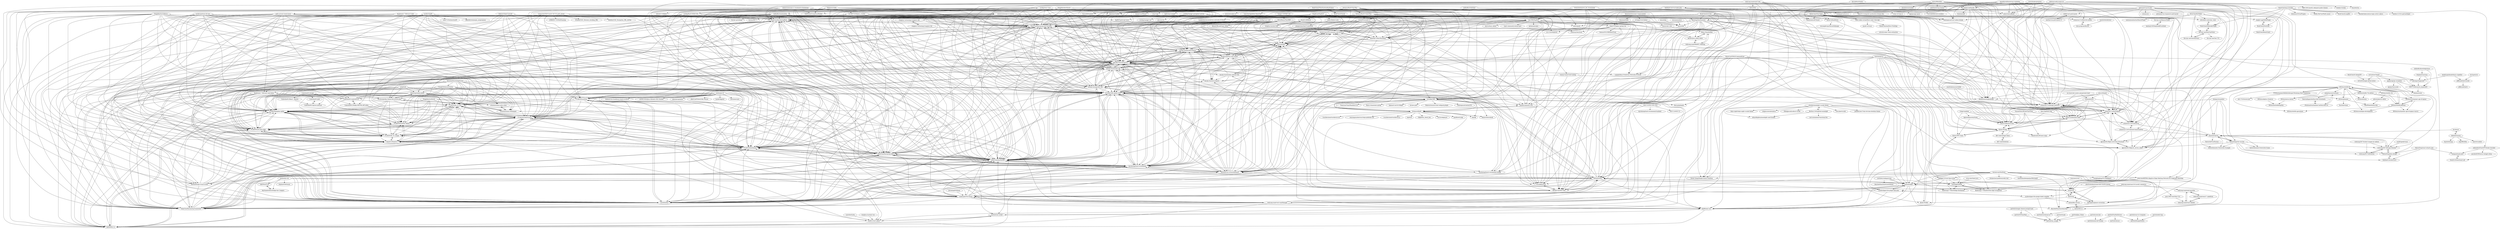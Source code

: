 digraph G {
"ZhanChaoHan/SpringBoot" -> "ZhanChaoHan/spring-boot-mybatis"
"ZhanChaoHan/SpringBoot" -> "FTLIKON/OrderProcess"
"ZhanChaoHan/SpringBoot" -> "ZhanChaoHan/spring-framework"
"ZhanChaoHan/SpringBoot" -> "FTLIKON/HowHouse"
"ZhanChaoHan/SpringBoot" -> "ZhanChaoHan/spring-data"
"ZhanChaoHan/SpringBoot" -> "ZhanChaoHan/MyHDL"
"ZhanChaoHan/SpringBoot" -> "FTLIKON/deepdao-spider"
"ZhanChaoHan/SpringBoot" -> "Nesb01t/MonetUI"
"ZhanChaoHan/SpringBoot" -> "lhp96/filter-ui"
"ponfee/commons-core" -> "dromara/disjob"
"0voice/enterprise_job_recommend" -> "Ginyi3705/ginyi-spring-vue"
"0voice/enterprise_job_recommend" -> "Big-Bear3/mushroom-di"
"0voice/enterprise_job_recommend" -> "canwhite/frer"
"0voice/enterprise_job_recommend" -> "ponfee/commons-core"
"0voice/enterprise_job_recommend" -> "BestJarvan/utils-tools"
"0voice/enterprise_job_recommend" -> "atpuxiner/toollib"
"0voice/enterprise_job_recommend" -> "LujiaJin/Basis-Prediction-Networks-PyTorch" ["e"=1]
"0voice/enterprise_job_recommend" -> "yuhaoran1214/Design_patterns"
"0voice/enterprise_job_recommend" -> "wwwlike/vlife"
"0voice/enterprise_job_recommend" -> "dromara/disjob"
"0voice/enterprise_job_recommend" -> "C-176/LeoBlog-back"
"0voice/enterprise_job_recommend" -> "ZhanChaoHan/spring-boot-mybatis"
"0voice/enterprise_job_recommend" -> "wjn1996/HugNLP"
"0voice/enterprise_job_recommend" -> "kosaka-bun/bossdd-monitor"
"0voice/enterprise_job_recommend" -> "MoNaiZi/vue-virtual-keyboard"
"BSData/wh40k-7th-edition" -> "BSData/horus-heresy"
"BSData/wh40k-7th-edition" -> "BSData/wh40k-9e"
"BSData/wh40k-7th-edition" -> "BSData/wh40k-killteam"
"BSData/wh40k-7th-edition" -> "BSData/bsdata"
"BSData/wh40k-7th-edition" -> "BSData/warhammer-age-of-sigmar"
"atomiks/moonlight-vscode-theme" -> "Brettm12345/github-moonlight"
"atomiks/moonlight-vscode-theme" -> "eduardhojbota/moonlight-userChrome"
"atomiks/moonlight-vscode-theme" -> "rose-pine/vscode" ["e"=1]
"atomiks/moonlight-vscode-theme" -> "jamiebrynes7/clair-de-lune-obsidian-theme"
"atomiks/moonlight-vscode-theme" -> "tokyo-night/tokyo-night-vscode-theme" ["e"=1]
"atomiks/moonlight-vscode-theme" -> "KylinC/PyRef"
"atomiks/moonlight-vscode-theme" -> "catppuccin/tailwindcss" ["e"=1]
"atomiks/moonlight-vscode-theme" -> "sohutv/cachecloud-client"
"atomiks/moonlight-vscode-theme" -> "yuhaoran1214/threadpool"
"atomiks/moonlight-vscode-theme" -> "DHedgecock/radical-vscode"
"no-stack-dub-sack/cs-playground-react" -> "sohutv/redisearch-docs"
"no-stack-dub-sack/cs-playground-react" -> "rtomayko/bcat"
"gregchiasson/warhams" -> "DaeronAlagos/battlescribe-stylesheets"
"gregchiasson/warhams" -> "r0tational/warhammer-battlescribe-css"
"DaeronAlagos/battlescribe-stylesheets" -> "r0tational/warhammer-battlescribe-css"
"jbruening/PclSharp" -> "booksuper/PclCSharp"
"ShareCat/STM32CommandLine" -> "renningg/myBlog"
"ShareCat/STM32CommandLine" -> "lhp96/mini-vue"
"ShareCat/STM32CommandLine" -> "Rickwang177/Knowledge-Distillation"
"ShareCat/STM32CommandLine" -> "Big-Bear3/mushroom-di"
"ShareCat/STM32CommandLine" -> "MoNaiZi/Note"
"ShareCat/STM32CommandLine" -> "BugHunter7788/react-umd-demo"
"ShareCat/STM32CommandLine" -> "juneszh/alight"
"ShareCat/STM32CommandLine" -> "wjyzhixing/lunch-recommend"
"ShareCat/STM32CommandLine" -> "Rickwang177/Handwritten-digit-recognition"
"ShareCat/STM32CommandLine" -> "MoNaiZi/large-visual-screen"
"ShareCat/STM32CommandLine" -> "starboot/aio-socket"
"ShareCat/STM32CommandLine" -> "Zerek-Cheng/Simple-Assets-Platform" ["e"=1]
"BSData/wh40k-killteam" -> "BSData/warhammer-age-of-sigmar-warcry"
"BSData/wh40k-killteam" -> "BSData/warhammer-age-of-sigmar"
"BSData/wh40k-killteam" -> "BSData/wh40k-apocalypse"
"BSData/wh40k-killteam" -> "BSData/wh40k-9e"
"BSData/wh40k-killteam" -> "BSData/catalogue-development"
"malditogeek/vmux" -> "rickwang28574/Image-Denoise"
"lkpworkspace/myframe" -> "KylinC/FPS-Game"
"lkpworkspace/myframe" -> "sohutv/redisearch-docs"
"r0tational/warhammer-battlescribe-css" -> "DaeronAlagos/battlescribe-stylesheets"
"r0tational/warhammer-battlescribe-css" -> "gregchiasson/warhams"
"BSData/horus-heresy" -> "BSData/battlefleetgothic"
"KylinC/FPS-Game" -> "KylinC/PyRef"
"KylinC/FPS-Game" -> "KylinC/PySeg"
"Umbrella001/pdd" -> "Umbrella001/mpvue-meituan"
"BSData/adeptus-titanicus" -> "BSData/battlefleetgothic"
"ZhanChaoHan/MyHDL" -> "ZhanChaoHan/spring-boot-mybatis"
"ZhanChaoHan/MyHDL" -> "ZhanChaoHan/spring-data"
"ZhanChaoHan/MyHDL" -> "ZhanChaoHan/spring-framework"
"ZhanChaoHan/MyHDL" -> "ZhanChaoHan/SpringBoot"
"ZhanChaoHan/MyHDL" -> "canwhite/frer"
"ZhanChaoHan/MyHDL" -> "FTLIKON/HowHouse"
"ZhanChaoHan/MyHDL" -> "Big-Bear3/mushroom-di"
"ZhanChaoHan/MyHDL" -> "kosaka-bun/bossdd-monitor"
"ZhanChaoHan/MyHDL" -> "wjyzhixing/lunch-recommend"
"ZhanChaoHan/MyHDL" -> "FTLIKON/OrderProcess"
"ZhanChaoHan/MyHDL" -> "wwwlike/vlife-admin-react"
"ZhanChaoHan/MyHDL" -> "Zacharynjust/FR-closeness-and-diversity"
"ZhanChaoHan/MyHDL" -> "FTLIKON/deepdao-spider"
"ZhanChaoHan/MyHDL" -> "FTLIKON/My_Py_BST"
"ZhanChaoHan/MyHDL" -> "MoNaiZi/vue-virtual-keyboard"
"Umbrella001/mtapp" -> "Umbrella001/mpvue-meituan"
"Umbrella001/mtapp" -> "Umbrella001/React---jianshu"
"Umbrella001/mtapp" -> "Umbrella001/umbrella-cp"
"Umbrella001/mtapp" -> "Umbrella001/Nodejs-RESTful-API-zhihu"
"Umbrella001/mtapp" -> "Umbrella001/pdd"
"FTLIKON/My_Py_Image" -> "FTLIKON/auto-pdsu-jkbb"
"FTLIKON/My_Py_Image" -> "FTLIKON/My_Py_BST"
"FTLIKON/My_Py_Image" -> "FTLIKON/deepdao-spider"
"FTLIKON/My_Py_Image" -> "FTLIKON/EachStar-Admin"
"FTLIKON/My_Py_Image" -> "FTLIKON/HowHouse"
"FTLIKON/My_Py_Image" -> "FTLIKON/OrderProcess"
"FTLIKON/My_Py_Image" -> "Nesb01t/MonetUI"
"Brettm12345/github-moonlight" -> "atomiks/moonlight-vscode-theme"
"Brettm12345/github-moonlight" -> "eduardhojbota/moonlight-userChrome"
"Brettm12345/github-moonlight" -> "mut-ex/minimal-functional-fox" ["e"=1]
"Umbrella001/umbrella-cp" -> "FTLIKON/auto-pdsu-jkbb"
"Umbrella001/umbrella-cp" -> "Umbrella001/Nodejs-RESTful-API-zhihu"
"Umbrella001/umbrella-cp" -> "FTLIKON/My_Py_BST"
"FTLIKON/My_Py_BST" -> "FTLIKON/auto-pdsu-jkbb"
"FTLIKON/My_Py_BST" -> "FTLIKON/deepdao-spider"
"FTLIKON/My_Py_BST" -> "FTLIKON/My_Py_Image"
"FTLIKON/My_Py_BST" -> "FTLIKON/EachStar-Admin"
"careteenL/webpack-hmr" -> "lhp96/mini-vue"
"careteenL/webpack-hmr" -> "juneszh/alight"
"careteenL/webpack-hmr" -> "BeardedManZhao/EasterBunny"
"careteenL/webpack-hmr" -> "renningg/myBlog"
"TTSWarhammer40k/Battleforged-Workshop-Mod-Compilation" -> "AoS-TTS/Stormvault"
"TTSWarhammer40k/Battleforged-Workshop-Mod-Compilation" -> "BSData/phalanx"
"TTSWarhammer40k/Battleforged-Workshop-Mod-Compilation" -> "BSData/wh40k-9e"
"RockChinQ/GhostJ" -> "RockChinQ/ThisEmotionHasXLikers"
"RockChinQ/GhostJ" -> "lhp96/TypeScript-learn"
"KylinC/eMarkDown" -> "KylinC/PySeg"
"KylinC/eMarkDown" -> "wuyangdevops/XtrawithDjango"
"Umbrella001/Nodejs-RESTful-API-zhihu" -> "Umbrella001/umbrella-cp"
"Umbrella001/Nodejs-RESTful-API-zhihu" -> "FTLIKON/EachStar-Admin"
"VincentStory/KLineChartView" -> "HandsomeLeft/axios-ninja"
"VincentStory/KLineChartView" -> "KylinC/PySeg"
"VincentStory/KLineChartView" -> "sohutv/redisearch-docs"
"VincentStory/KLineChartView" -> "sohutv/cachecloud-client"
"KylinC/PySeg" -> "sohutv/redisearch-docs"
"KylinC/PySeg" -> "sohutv/cachecloud-client"
"KylinC/PySeg" -> "KylinC/FPS-Game"
"KylinC/PySeg" -> "BB-Code/chatgpt-demo"
"KylinC/PySeg" -> "HandsomeLeft/axios-ninja"
"KylinC/PyRef" -> "KylinC/FPS-Game"
"Umbrella001/React---jianshu" -> "Umbrella001/mpvue-meituan"
"Umbrella001/mpvue-meituan" -> "Umbrella001/pdd"
"Edgenesis/shifu" -> "ZhanChaoHan/spring-boot-mybatis"
"Edgenesis/shifu" -> "Big-Bear3/mushroom-di"
"Edgenesis/shifu" -> "wwwlike/vlife-admin-react"
"Edgenesis/shifu" -> "FTLIKON/EachStar"
"Edgenesis/shifu" -> "canwhite/frer"
"Edgenesis/shifu" -> "kosaka-bun/qqrobot-sdk"
"Edgenesis/shifu" -> "ZhanChaoHan/MyHDL"
"Edgenesis/shifu" -> "MoNaiZi/vue-virtual-keyboard"
"Edgenesis/shifu" -> "booksuper/PclCSharp"
"Edgenesis/shifu" -> "kosaka-bun/honoka-sdk"
"Edgenesis/shifu" -> "lx1169732264/pica_crawler"
"Edgenesis/shifu" -> "shihuili1218/klein" ["e"=1]
"Edgenesis/shifu" -> "ZhanChaoHan/SpringBoot"
"Edgenesis/shifu" -> "ponfee/commons-core"
"Edgenesis/shifu" -> "wjyzhixing/lunch-recommend"
"kosaka-bun/qqrobot-sdk" -> "canwhite/frer"
"kosaka-bun/qqrobot-sdk" -> "kosaka-bun/test-projects"
"kosaka-bun/qqrobot-sdk" -> "kosaka-bun/honoka-sdk"
"kosaka-bun/qqrobot-sdk" -> "kosaka-bun/tray-icon-runner"
"kosaka-bun/qqrobot-sdk" -> "Big-Bear3/mushroom-di"
"kosaka-bun/qqrobot-sdk" -> "kosaka-bun/bossdd-monitor"
"kosaka-bun/qqrobot-sdk" -> "ihub-pub/libs"
"kosaka-bun/qqrobot-sdk" -> "wjyzhixing/lunch-recommend"
"kosaka-bun/qqrobot-sdk" -> "ZhanChaoHan/spring-boot-mybatis"
"kosaka-bun/qqrobot-sdk" -> "ZhanChaoHan/MyHDL"
"kosaka-bun/qqrobot-sdk" -> "wwwlike/vlife-admin-react"
"kosaka-bun/qqrobot-sdk" -> "MoNaiZi/vue-virtual-keyboard"
"ihub-pub/libs" -> "Zacharynjust/FR-closeness-and-diversity"
"ihub-pub/libs" -> "kosaka-bun/bossdd-monitor"
"ihub-pub/libs" -> "kosaka-bun/tray-icon-runner"
"ZhanChaoHan/spring-boot-mybatis" -> "ZhanChaoHan/MyHDL"
"ZhanChaoHan/spring-boot-mybatis" -> "ZhanChaoHan/spring-data"
"ZhanChaoHan/spring-boot-mybatis" -> "canwhite/frer"
"ZhanChaoHan/spring-boot-mybatis" -> "ZhanChaoHan/SpringBoot"
"ZhanChaoHan/spring-boot-mybatis" -> "ZhanChaoHan/spring-framework"
"ZhanChaoHan/spring-boot-mybatis" -> "FTLIKON/HowHouse"
"ZhanChaoHan/spring-boot-mybatis" -> "Zacharynjust/FR-closeness-and-diversity"
"ZhanChaoHan/spring-boot-mybatis" -> "FTLIKON/OrderProcess"
"ZhanChaoHan/spring-boot-mybatis" -> "wjyzhixing/lunch-recommend"
"ZhanChaoHan/spring-boot-mybatis" -> "wwwlike/vlife-admin-react"
"ZhanChaoHan/spring-boot-mybatis" -> "Big-Bear3/mushroom-di"
"ZhanChaoHan/spring-boot-mybatis" -> "kosaka-bun/bossdd-monitor"
"dromara/RuoYi-Vue-Plus" -> "dromara/RuoYi-Cloud-Plus"
"dromara/RuoYi-Vue-Plus" -> "soonxf/Firewalld-UI"
"dromara/RuoYi-Vue-Plus" -> "Zacharynjust/FR-closeness-and-diversity"
"dromara/RuoYi-Vue-Plus" -> "ZhanChaoHan/spring-boot-mybatis"
"dromara/RuoYi-Vue-Plus" -> "ihub-pub/libs"
"dromara/RuoYi-Vue-Plus" -> "JavaLionLi/plus-ui"
"dromara/RuoYi-Vue-Plus" -> "valarchie/AgileBoot-Back-End" ["e"=1]
"dromara/RuoYi-Vue-Plus" -> "kosaka-bun/qqrobot-sdk"
"dromara/RuoYi-Vue-Plus" -> "wwwlike/vlife-admin-react"
"dromara/RuoYi-Vue-Plus" -> "lijiaxing123boy/HuanXing"
"dromara/RuoYi-Vue-Plus" -> "ZhanChaoHan/MyHDL"
"dromara/RuoYi-Vue-Plus" -> "wwwlike/vlife"
"dromara/RuoYi-Vue-Plus" -> "canwhite/frer"
"dromara/RuoYi-Vue-Plus" -> "Big-Bear3/mushroom-di"
"dromara/RuoYi-Vue-Plus" -> "BestJarvan/utils-tools"
"dromara/RuoYi-Cloud-Plus" -> "dromara/RuoYi-Vue-Plus"
"dromara/RuoYi-Cloud-Plus" -> "Zacharynjust/FR-closeness-and-diversity"
"dromara/RuoYi-Cloud-Plus" -> "ZhanChaoHan/spring-boot-mybatis"
"dromara/RuoYi-Cloud-Plus" -> "ihub-pub/libs"
"dromara/RuoYi-Cloud-Plus" -> "wwwlike/vlife-admin-react"
"dromara/RuoYi-Cloud-Plus" -> "soonxf/Firewalld-UI"
"dromara/RuoYi-Cloud-Plus" -> "lijiaxing123boy/HuanXing"
"dromara/RuoYi-Cloud-Plus" -> "ZhanChaoHan/MyHDL"
"dromara/RuoYi-Cloud-Plus" -> "BestJarvan/utils-tools"
"dromara/RuoYi-Cloud-Plus" -> "kosaka-bun/qqrobot-sdk"
"dromara/RuoYi-Cloud-Plus" -> "canwhite/frer"
"dromara/RuoYi-Cloud-Plus" -> "Big-Bear3/mushroom-di"
"dromara/RuoYi-Cloud-Plus" -> "C-176/LeoBlog-back"
"dromara/RuoYi-Cloud-Plus" -> "MoNaiZi/vue-virtual-keyboard"
"dromara/RuoYi-Cloud-Plus" -> "wjyzhixing/lunch-recommend"
"canwhite/frer" -> "ZhanChaoHan/spring-boot-mybatis"
"canwhite/frer" -> "kosaka-bun/bossdd-monitor"
"canwhite/frer" -> "Big-Bear3/mushroom-di"
"canwhite/frer" -> "ZhanChaoHan/MyHDL"
"canwhite/frer" -> "wjyzhixing/lunch-recommend"
"canwhite/frer" -> "MoNaiZi/vue-virtual-keyboard"
"canwhite/frer" -> "kosaka-bun/qqrobot-sdk"
"canwhite/frer" -> "kosaka-bun/tray-icon-runner"
"canwhite/frer" -> "ihub-pub/libs"
"canwhite/frer" -> "ZhanChaoHan/SpringBoot"
"canwhite/frer" -> "ZhanChaoHan/spring-framework"
"canwhite/frer" -> "ZhanChaoHan/spring-data"
"canwhite/frer" -> "FTLIKON/HowHouse"
"canwhite/frer" -> "FTLIKON/EachStar"
"canwhite/frer" -> "wwwlike/vlife-admin-react"
"BugHunter7788/taro3-table" -> "FTLIKON/My_Py_BST"
"BugHunter7788/taro3-table" -> "ZhanChaoHan/spring-framework"
"BugHunter7788/taro3-table" -> "FTLIKON/deepdao-spider"
"BugHunter7788/taro3-table" -> "FTLIKON/HowHouse"
"BugHunter7788/taro3-table" -> "ZhanChaoHan/spring-data"
"BugHunter7788/taro3-table" -> "BugHunter7788/react-umd-demo"
"BugHunter7788/taro3-table" -> "FTLIKON/auto-pdsu-jkbb"
"BugHunter7788/taro3-table" -> "ZhanChaoHan/spring-boot-mybatis"
"BugHunter7788/taro3-table" -> "Nesb01t/MonetUI"
"BugHunter7788/taro3-table" -> "FTLIKON/OrderProcess"
"BugHunter7788/taro3-table" -> "Big-Bear3/mushroom-di"
"BugHunter7788/taro3-table" -> "ZhanChaoHan/SpringBoot"
"BugHunter7788/taro3-table" -> "ZhanChaoHan/MyHDL"
"BugHunter7788/taro3-table" -> "FTLIKON/My_Py_Image"
"BugHunter7788/taro3-table" -> "lhp96/mini-vue"
"danielfarrell/bootstrap-combobox" -> "sohutv/hotcaffeine" ["e"=1]
"danielfarrell/bootstrap-combobox" -> "yuhaoran1214/Design_patterns"
"danielfarrell/bootstrap-combobox" -> "yuhaoran1214/Chatserver"
"danielfarrell/bootstrap-combobox" -> "sohutv/redisearch-docs"
"danielfarrell/bootstrap-combobox" -> "sohutv/cachecloud-client"
"danielfarrell/bootstrap-combobox" -> "KylinC/mPose3D"
"danielfarrell/bootstrap-combobox" -> "Apricity001/SkipList_server_client"
"danielfarrell/bootstrap-combobox" -> "KylinC/PySeg"
"danielfarrell/bootstrap-combobox" -> "baimingxuan/vue3-admin-design" ["e"=1]
"danielfarrell/bootstrap-combobox" -> "yuhaoran1214/threadpool"
"danielfarrell/bootstrap-combobox" -> "alxlit/bootstrap-chosen" ["e"=1]
"danielfarrell/bootstrap-combobox" -> "yuhaoran1214/Rewrite-muduo"
"danielfarrell/bootstrap-combobox" -> "wwwlike/vlife-admin-react"
"danielfarrell/bootstrap-combobox" -> "atpuxiner/toollib"
"danielfarrell/bootstrap-combobox" -> "BestJarvan/utils-tools"
"KylinC/mmVital-Signs" -> "KylinC/mPose3D"
"KylinC/mmVital-Signs" -> "code-rookie-wr/mmWave-radar-vital-sign"
"KylinC/mmVital-Signs" -> "sohutv/redisearch-docs"
"KylinC/mmVital-Signs" -> "KylinC/eMarkDown"
"KylinC/mmVital-Signs" -> "yuhaoran1214/Design_patterns"
"KylinC/mmVital-Signs" -> "wwwlike/vlife-admin-react"
"KylinC/mmVital-Signs" -> "HandsomeLeft/Veaser"
"KylinC/mmVital-Signs" -> "yuhaoran1214/threadpool"
"KylinC/mmVital-Signs" -> "KylinC/PySeg"
"KylinC/mmVital-Signs" -> "BestJarvan/utils-tools"
"KylinC/mmVital-Signs" -> "sohutv/cachecloud-client"
"KylinC/mmVital-Signs" -> "Apricity001/SkipList_server_client"
"KylinC/mmVital-Signs" -> "Beseting/NesEmulator"
"KylinC/mmVital-Signs" -> "baimingxuan/vue3-admin-design" ["e"=1]
"KylinC/mPose3D" -> "sohutv/redisearch-docs"
"KylinC/mPose3D" -> "sohutv/cachecloud-client"
"KylinC/mPose3D" -> "KylinC/PySeg"
"KylinC/mPose3D" -> "yuhaoran1214/Design_patterns"
"KylinC/mPose3D" -> "yuhaoran1214/threadpool"
"KylinC/mPose3D" -> "KylinC/eMarkDown"
"KylinC/mPose3D" -> "KylinC/mmVital-Signs"
"KylinC/mPose3D" -> "sohutv/hotcaffeine" ["e"=1]
"KylinC/mPose3D" -> "SizheAn/mRI" ["e"=1]
"BB-Code/fishflutter" -> "BB-Code/chatgpt-demo"
"Infinidat/munch" -> "dsc/bunch"
"Infinidat/munch" -> "cdgriffith/Box" ["e"=1]
"Infinidat/munch" -> "mewwts/addict" ["e"=1]
"Infinidat/munch" -> "drgrib/dotmap"
"hiisea/elux" -> "juneszh/alight"
"hiisea/elux" -> "booksuper/PclCSharp"
"hiisea/elux" -> "sqlforskay/sample" ["e"=1]
"hiisea/elux" -> "lhp96/mini-vue"
"hiisea/elux" -> "MoNaiZi/Note"
"hiisea/elux" -> "Zerek-Cheng/Simple-Assets-Platform" ["e"=1]
"hiisea/elux" -> "BeardedManZhao/dataTear"
"hiisea/elux" -> "halsp/core"
"hiisea/elux" -> "yzydeveloper/vite-plugin-mpa-plus"
"hiisea/elux" -> "zixun-lan/AEDNet-Adaptive-Edge-Deleting-Network-For-Subgraph-Matching"
"hiisea/elux" -> "funson86/funboot" ["e"=1]
"hiisea/elux" -> "lazyperson/99mini" ["e"=1]
"hiisea/elux" -> "iclay/ocpp" ["e"=1]
"hiisea/elux" -> "MoNaiZi/large-visual-screen"
"hiisea/elux" -> "atpuxiner/toollib"
"sohutv/redisearch-docs" -> "KylinC/PySeg"
"sohutv/redisearch-docs" -> "sohutv/cachecloud-client"
"sohutv/redisearch-docs" -> "yuhaoran1214/Design_patterns"
"sohutv/redisearch-docs" -> "yuhaoran1214/threadpool"
"jefferyjob/dartswoole" -> "jefferyjob/darts"
"BSData/warhammer-age-of-sigmar" -> "BSData/warhammer-age-of-sigmar-warcry"
"BSData/warhammer-age-of-sigmar" -> "BSData/wh40k-killteam"
"BSData/phalanx" -> "BlueWinds/bluescribe"
"BSData/phalanx" -> "BSData/wh40k-9e"
"BSData/phalanx" -> "WarHub/wham"
"sohutv/cachecloud-client" -> "sohutv/redisearch-docs"
"sohutv/cachecloud-client" -> "yuhaoran1214/threadpool"
"sohutv/cachecloud-client" -> "KylinC/PySeg"
"sohutv/cachecloud-client" -> "yuhaoran1214/Design_patterns"
"sohutv/cachecloud-client" -> "yuhaoran1214/Chatserver"
"sohutv/cachecloud-client" -> "Apricity001/High-Level-Data-Structure"
"webyang-male/web-learnDoc" -> "webyang-male/react17-geekPark"
"webyang-male/web-learnDoc" -> "webyang-male/react-fakeAD"
"cubxxw/awesome-cs-cloudnative-blockchain" -> "cubxxw/awesome-cs-course"
"cubxxw/awesome-cs-cloudnative-blockchain" -> "booksuper/PclCSharp"
"cubxxw/awesome-cs-cloudnative-blockchain" -> "Big-Bear3/mushroom-di"
"cubxxw/awesome-cs-cloudnative-blockchain" -> "ZhanChaoHan/spring-boot-mybatis"
"cubxxw/awesome-cs-cloudnative-blockchain" -> "ZhanChaoHan/MyHDL"
"cubxxw/awesome-cs-cloudnative-blockchain" -> "FTLIKON/EachStar"
"cubxxw/awesome-cs-cloudnative-blockchain" -> "canwhite/frer"
"cubxxw/awesome-cs-cloudnative-blockchain" -> "ZhanChaoHan/SpringBoot"
"cubxxw/awesome-cs-cloudnative-blockchain" -> "kosaka-bun/honoka-sdk"
"cubxxw/awesome-cs-cloudnative-blockchain" -> "wjyzhixing/lunch-recommend"
"cubxxw/awesome-cs-cloudnative-blockchain" -> "iSoftStoneGroup/EazyBuilder" ["e"=1]
"cubxxw/awesome-cs-cloudnative-blockchain" -> "wwwlike/vlife-admin-react"
"cubxxw/awesome-cs-cloudnative-blockchain" -> "FTLIKON/HowHouse"
"cubxxw/awesome-cs-cloudnative-blockchain" -> "ZhanChaoHan/spring-data"
"cubxxw/awesome-cs-cloudnative-blockchain" -> "MoNaiZi/vue-virtual-keyboard"
"InhiblabCore/vue-hooks-plus" -> "atpuxiner/toollib"
"InhiblabCore/vue-hooks-plus" -> "wwwlike/vlife"
"InhiblabCore/vue-hooks-plus" -> "readpage/undraw-ui" ["e"=1]
"InhiblabCore/vue-hooks-plus" -> "wwwlike/vlife-admin-react"
"InhiblabCore/vue-hooks-plus" -> "kaka3511/computer-graduation-design-idea" ["e"=1]
"InhiblabCore/vue-hooks-plus" -> "baimingxuan/vue3-admin-design" ["e"=1]
"InhiblabCore/vue-hooks-plus" -> "Big-Bear3/mushroom-di"
"InhiblabCore/vue-hooks-plus" -> "ihub-pub/plugins" ["e"=1]
"InhiblabCore/vue-hooks-plus" -> "canwhite/frer"
"InhiblabCore/vue-hooks-plus" -> "vexip-ui/vexip-ui" ["e"=1]
"InhiblabCore/vue-hooks-plus" -> "appspa/app-space" ["e"=1]
"InhiblabCore/vue-hooks-plus" -> "ZhanChaoHan/spring-boot-mybatis"
"InhiblabCore/vue-hooks-plus" -> "kosaka-bun/honoka-sdk"
"InhiblabCore/vue-hooks-plus" -> "LOUSANPANG/fe-workflow" ["e"=1]
"InhiblabCore/vue-hooks-plus" -> "ZhanChaoHan/MyHDL"
"path-yu/vue3-cloud-music" -> "FTLIKON/HowHouse"
"path-yu/vue3-cloud-music" -> "FTLIKON/auto-pdsu-jkbb"
"path-yu/vue3-cloud-music" -> "FTLIKON/EachStar-Admin"
"path-yu/vue3-cloud-music" -> "FTLIKON/My_Py_BST"
"path-yu/vue3-cloud-music" -> "FTLIKON/deepdao-spider"
"path-yu/vue3-cloud-music" -> "lhp96/filter-ui"
"path-yu/vue3-cloud-music" -> "FTLIKON/OrderProcess"
"path-yu/vue3-cloud-music" -> "Umbrella001/umbrella-cp"
"path-yu/vue3-cloud-music" -> "Nesb01t/MonetUI"
"path-yu/vue3-cloud-music" -> "BugHunter7788/react-umd-demo"
"path-yu/vue3-cloud-music" -> "FTLIKON/My_Py_Image"
"path-yu/vue3-cloud-music" -> "ZhanChaoHan/spring-boot-mybatis"
"path-yu/vue3-cloud-music" -> "Big-Bear3/mushroom-di"
"path-yu/vue3-cloud-music" -> "ZhanChaoHan/SpringBoot"
"path-yu/vue3-cloud-music" -> "Apricity001/SkipList_server_client"
"Tongjilibo/bert4torch" -> "Big-Bear3/mushroom-di"
"Tongjilibo/bert4torch" -> "canwhite/frer"
"Tongjilibo/bert4torch" -> "atpuxiner/toollib"
"Tongjilibo/bert4torch" -> "booksuper/PclCSharp"
"Tongjilibo/bert4torch" -> "kosaka-bun/qqrobot-sdk"
"Tongjilibo/bert4torch" -> "MoNaiZi/vue-virtual-keyboard"
"Tongjilibo/bert4torch" -> "MoNaiZi/Note"
"Tongjilibo/bert4torch" -> "kosaka-bun/bossdd-monitor"
"Tongjilibo/bert4torch" -> "wjyzhixing/lunch-recommend"
"Tongjilibo/bert4torch" -> "wwwlike/vlife"
"Tongjilibo/bert4torch" -> "ZhanChaoHan/spring-boot-mybatis"
"Tongjilibo/bert4torch" -> "kosaka-bun/honoka-sdk"
"Tongjilibo/bert4torch" -> "ZhanChaoHan/MyHDL"
"Tongjilibo/bert4torch" -> "wwwlike/vlife-admin-react"
"Tongjilibo/bert4torch" -> "iSoftStoneGroup/EazyBuilder" ["e"=1]
"wwwlike/vlife" -> "wwwlike/vlife-admin-react"
"wwwlike/vlife" -> "ponfee/commons-core"
"wwwlike/vlife" -> "dromara/disjob"
"wwwlike/vlife" -> "farseer-go/fs" ["e"=1]
"wwwlike/vlife" -> "ihub-pub/plugins" ["e"=1]
"wwwlike/vlife" -> "ZhanChaoHan/spring-boot-mybatis"
"wwwlike/vlife" -> "Ruimve/resource-hint-webpack-plugin" ["e"=1]
"wwwlike/vlife" -> "hollowgourd/GofreeVPN" ["e"=1]
"wwwlike/vlife" -> "Yuanyuan-Yuan/Manifold-SCA" ["e"=1]
"wwwlike/vlife" -> "Raray-chuan/mini-spring" ["e"=1]
"wwwlike/vlife" -> "SpenserCai/LGS-Helper" ["e"=1]
"wwwlike/vlife" -> "canwhite/frer"
"wwwlike/vlife" -> "Big-Bear3/mushroom-di"
"wwwlike/vlife" -> "wjoj/qb" ["e"=1]
"wwwlike/vlife" -> "Ruimve/microhook" ["e"=1]
"kosaka-bun/honoka-android-utils" -> "kosaka-bun/test-projects"
"kosaka-bun/honoka-android-utils" -> "kosaka-bun/honoka-sdk"
"kosaka-bun/honoka-android-utils" -> "ihub-pub/libs"
"kosaka-bun/honoka-android-utils" -> "Zacharynjust/FR-closeness-and-diversity"
"kosaka-bun/honoka-android-utils" -> "kosaka-bun/bossdd-monitor"
"kosaka-bun/honoka-android-utils" -> "kosaka-bun/qqrobot-sdk"
"ZhanChaoHan/spring-data" -> "ZhanChaoHan/spring-boot-mybatis"
"ZhanChaoHan/spring-data" -> "ZhanChaoHan/spring-framework"
"ZhanChaoHan/spring-data" -> "ZhanChaoHan/MyHDL"
"ZhanChaoHan/spring-data" -> "ZhanChaoHan/SpringBoot"
"ZhanChaoHan/spring-data" -> "FTLIKON/HowHouse"
"ZhanChaoHan/spring-data" -> "FTLIKON/deepdao-spider"
"ZhanChaoHan/spring-data" -> "FTLIKON/My_Py_BST"
"ZhanChaoHan/spring-data" -> "FTLIKON/OrderProcess"
"atpuxiner/toollib" -> "wwwlike/vlife-admin-react"
"atpuxiner/toollib" -> "Big-Bear3/mushroom-di"
"atpuxiner/toollib" -> "ZhanChaoHan/spring-boot-mybatis"
"atpuxiner/toollib" -> "canwhite/frer"
"atpuxiner/toollib" -> "wjyzhixing/lunch-recommend"
"atpuxiner/toollib" -> "Apricity001/SkipList_server_client"
"atpuxiner/toollib" -> "MoNaiZi/vue-virtual-keyboard"
"atpuxiner/toollib" -> "ZhanChaoHan/MyHDL"
"atpuxiner/toollib" -> "baimingxuan/vue3-admin-design" ["e"=1]
"atpuxiner/toollib" -> "ZhanChaoHan/spring-data"
"atpuxiner/toollib" -> "wwwlike/vlife"
"atpuxiner/toollib" -> "kosaka-bun/honoka-sdk"
"atpuxiner/toollib" -> "ZhanChaoHan/SpringBoot"
"atpuxiner/toollib" -> "booksuper/PclCSharp"
"atpuxiner/toollib" -> "LujiaJin/Basis-Prediction-Networks-PyTorch" ["e"=1]
"BestJarvan/utils-tools" -> "C-176/LeoBlog-back"
"BestJarvan/utils-tools" -> "Zacharynjust/FR-closeness-and-diversity"
"flash-dog/flash-dog" -> "sohutv/cachecloud-client"
"flash-dog/flash-dog" -> "KylinC/PySeg"
"BugHunter7788/react-umd-demo" -> "FTLIKON/HowHouse"
"BugHunter7788/react-umd-demo" -> "lhp96/filter-ui"
"BugHunter7788/react-umd-demo" -> "FTLIKON/My_Py_BST"
"BugHunter7788/react-umd-demo" -> "FTLIKON/deepdao-spider"
"BugHunter7788/react-umd-demo" -> "ZhanChaoHan/spring-framework"
"BugHunter7788/react-umd-demo" -> "FTLIKON/auto-pdsu-jkbb"
"BugHunter7788/react-umd-demo" -> "FTLIKON/OrderProcess"
"BugHunter7788/react-umd-demo" -> "Nesb01t/MonetUI"
"BugHunter7788/react-umd-demo" -> "Umbrella001/umbrella-cp"
"BugHunter7788/react-umd-demo" -> "FTLIKON/EachStar-Admin"
"cubxxw/awesome-cs-course" -> "ZhanChaoHan/spring-boot-mybatis"
"cubxxw/awesome-cs-course" -> "Zacharynjust/FR-closeness-and-diversity"
"cubxxw/awesome-cs-course" -> "ZhanChaoHan/MyHDL"
"cubxxw/awesome-cs-course" -> "ihub-pub/libs"
"cubxxw/awesome-cs-course" -> "wwwlike/vlife-admin-react"
"cubxxw/awesome-cs-course" -> "Big-Bear3/mushroom-di"
"cubxxw/awesome-cs-course" -> "canwhite/frer"
"cubxxw/awesome-cs-course" -> "ZhanChaoHan/SpringBoot"
"cubxxw/awesome-cs-course" -> "kosaka-bun/bossdd-monitor"
"cubxxw/awesome-cs-course" -> "ZhanChaoHan/spring-data"
"cubxxw/awesome-cs-course" -> "kosaka-bun/tray-icon-runner"
"cubxxw/awesome-cs-course" -> "Allenkuzma/langhaiblogs"
"cubxxw/awesome-cs-course" -> "MoNaiZi/vue-virtual-keyboard"
"cubxxw/awesome-cs-course" -> "ZhanChaoHan/spring-framework"
"cubxxw/awesome-cs-course" -> "wjyzhixing/lunch-recommend"
"dsc/bunch" -> "Infinidat/munch"
"dsc/bunch" -> "atpuxiner/pytcli"
"yzydeveloper/vite-plugin-mpa-plus" -> "juneszh/alight"
"yzydeveloper/vite-plugin-mpa-plus" -> "yzydeveloper/vite-plugin-babel-compiler"
"yzydeveloper/vite-plugin-mpa-plus" -> "MoNaiZi/Note"
"yzydeveloper/vite-plugin-mpa-plus" -> "booksuper/PclCSharp"
"yzydeveloper/vite-plugin-mpa-plus" -> "lhp96/mini-vue"
"satya164/quik" -> "yuhaoran1214/threadpool"
"satya164/quik" -> "sohutv/redisearch-docs"
"satya164/quik" -> "yuhaoran1214/Design_patterns"
"satya164/quik" -> "yuhaoran1214/Chatserver"
"satya164/quik" -> "rtomayko/bcat"
"satya164/quik" -> "Allenkuzma/langhaiblogs"
"webyang-male/react-fakeAD" -> "webyang-male/web-learnDoc"
"webyang-male/react-fakeAD" -> "webyang-male/react17-geekPark"
"ZhanChaoHan/spring-framework" -> "FTLIKON/HowHouse"
"ZhanChaoHan/spring-framework" -> "ZhanChaoHan/spring-data"
"ZhanChaoHan/spring-framework" -> "ZhanChaoHan/spring-boot-mybatis"
"ZhanChaoHan/spring-framework" -> "FTLIKON/deepdao-spider"
"ZhanChaoHan/spring-framework" -> "FTLIKON/OrderProcess"
"ZhanChaoHan/spring-framework" -> "ZhanChaoHan/SpringBoot"
"ZhanChaoHan/spring-framework" -> "ZhanChaoHan/MyHDL"
"ZhanChaoHan/spring-framework" -> "FTLIKON/My_Py_BST"
"ZhanChaoHan/spring-framework" -> "Nesb01t/MonetUI"
"ZhanChaoHan/spring-framework" -> "FTLIKON/auto-pdsu-jkbb"
"FTLIKON/OrderProcess" -> "FTLIKON/HowHouse"
"FTLIKON/OrderProcess" -> "FTLIKON/deepdao-spider"
"FTLIKON/OrderProcess" -> "Nesb01t/MonetUI"
"FTLIKON/OrderProcess" -> "lhp96/filter-ui"
"FTLIKON/OrderProcess" -> "FTLIKON/auto-pdsu-jkbb"
"FTLIKON/OrderProcess" -> "ZhanChaoHan/spring-framework"
"FTLIKON/OrderProcess" -> "FTLIKON/My_Py_BST"
"FTLIKON/OrderProcess" -> "FTLIKON/My_Py_Image"
"FTLIKON/OrderProcess" -> "ZhanChaoHan/SpringBoot"
"FTLIKON/OrderProcess" -> "FTLIKON/EachStar-Admin"
"keheying/onekeyadmin" -> "FTLIKON/My_Py_BST"
"keheying/onekeyadmin" -> "FTLIKON/HowHouse"
"keheying/onekeyadmin" -> "Wu-jiyan/gridea-theme-bitcron-pro-plus"
"keheying/onekeyadmin" -> "FTLIKON/auto-pdsu-jkbb"
"keheying/onekeyadmin" -> "ZhanChaoHan/spring-framework"
"keheying/onekeyadmin" -> "FTLIKON/deepdao-spider"
"keheying/onekeyadmin" -> "starboot/aio-socket"
"keheying/onekeyadmin" -> "Nesb01t/MonetUI"
"keheying/onekeyadmin" -> "lhp96/filter-ui"
"keheying/onekeyadmin" -> "FTLIKON/OrderProcess"
"keheying/onekeyadmin" -> "armoniax/amax.whitepaper"
"keheying/onekeyadmin" -> "FTLIKON/My_Py_Image"
"xhlife/vue3-grid-layout" -> "merfais/vue-grid-layout-v3"
"NelsonYong/vite-vue-box" -> "NelsonYong/data-design"
"NelsonYong/vite-vue-box" -> "atpuxiner/pytcli"
"NelsonYong/vite-vue-box" -> "rickwang28574/Image-Denoise"
"NelsonYong/vite-vue-box" -> "teeworldsmods2/teeworlds-frame"
"NelsonYong/vite-vue-box" -> "InhiblabCore/abstractv"
"NelsonYong/vite-vue-box" -> "teeworldsmods2/Teeworlds-Example" ["e"=1]
"NelsonYong/vite-vue-box" -> "Apricity001/SkipList_server_client"
"NelsonYong/vite-vue-box" -> "rickwang28574/Attention"
"armoniax/amax.meta.chain" -> "armoniax/amax.whitepaper"
"xhongc/streamflow" -> "atpuxiner/pytcli"
"xhongc/streamflow" -> "NelsonYong/vite-vue-box"
"xhongc/streamflow" -> "teeworldsmods2/teeworlds-frame"
"xhongc/streamflow" -> "yuhaoran1214/Design_patterns"
"xhongc/streamflow" -> "Apricity001/SkipList_server_client"
"FTLIKON/deepdao-spider" -> "FTLIKON/auto-pdsu-jkbb"
"FTLIKON/deepdao-spider" -> "FTLIKON/My_Py_BST"
"FTLIKON/deepdao-spider" -> "FTLIKON/OrderProcess"
"FTLIKON/deepdao-spider" -> "FTLIKON/HowHouse"
"FTLIKON/deepdao-spider" -> "FTLIKON/My_Py_Image"
"FTLIKON/deepdao-spider" -> "Nesb01t/MonetUI"
"FTLIKON/deepdao-spider" -> "lhp96/filter-ui"
"NelsonYong/react-echarts-json" -> "InhiblabCore/abstractv"
"NelsonYong/react-echarts-json" -> "NelsonYong/data-design"
"NelsonYong/react-echarts-json" -> "hongaah/hazel-plus"
"FTLIKON/auto-pdsu-jkbb" -> "FTLIKON/My_Py_BST"
"FTLIKON/auto-pdsu-jkbb" -> "FTLIKON/deepdao-spider"
"FTLIKON/auto-pdsu-jkbb" -> "FTLIKON/My_Py_Image"
"FTLIKON/auto-pdsu-jkbb" -> "FTLIKON/EachStar-Admin"
"FTLIKON/auto-pdsu-jkbb" -> "Nesb01t/MonetUI"
"InhiblabCore/abstractv" -> "NelsonYong/data-design"
"armoniax/amax.whitepaper" -> "armoniax/amax.meta.chain"
"armoniax/amax.whitepaper" -> "Wu-jiyan/gridea-theme-bitcron-pro-plus"
"jnross/Bluetility" -> "sohutv/cachecloud-client"
"jnross/Bluetility" -> "sohutv/hotcaffeine" ["e"=1]
"jnross/Bluetility" -> "Allenkuzma/langhaiblogs"
"jnross/Bluetility" -> "sohutv/redisearch-docs"
"jnross/Bluetility" -> "yuhaoran1214/threadpool"
"jnross/Bluetility" -> "wwwlike/vlife-admin-react"
"jnross/Bluetility" -> "baimingxuan/vue3-admin-design" ["e"=1]
"jnross/Bluetility" -> "yuhaoran1214/Design_patterns"
"jnross/Bluetility" -> "yuhaoran1214/Chatserver"
"jnross/Bluetility" -> "KylinC/mPose3D"
"jnross/Bluetility" -> "alxlit/bootstrap-chosen" ["e"=1]
"jnross/Bluetility" -> "KylinC/mmVital-Signs"
"jnross/Bluetility" -> "HandsomeLeft/Veaser"
"jnross/Bluetility" -> "BestJarvan/utils-tools"
"jnross/Bluetility" -> "abandonware/noble" ["e"=1]
"laosanyuan/HuoHuan" -> "BeardedManZhao/dataTear"
"laosanyuan/HuoHuan" -> "lhp96/mini-vue"
"laosanyuan/HuoHuan" -> "zixun-lan/AEDNet-Adaptive-Edge-Deleting-Network-For-Subgraph-Matching"
"laosanyuan/HuoHuan" -> "RovingSea/glance-correction"
"laosanyuan/HuoHuan" -> "halsp/core"
"laosanyuan/HuoHuan" -> "juneszh/alight"
"laosanyuan/HuoHuan" -> "MoNaiZi/Note"
"laosanyuan/HuoHuan" -> "Zerek-Cheng/Simple-Assets-Platform" ["e"=1]
"laosanyuan/HuoHuan" -> "itmisx/znj"
"laosanyuan/HuoHuan" -> "iwhalecloud-platform/redis-tool" ["e"=1]
"laosanyuan/HuoHuan" -> "tanshuimaohenquejiao/WeGongYi" ["e"=1]
"laosanyuan/HuoHuan" -> "MoNaiZi/large-visual-screen"
"laosanyuan/HuoHuan" -> "booksuper/PclCSharp"
"laosanyuan/HuoHuan" -> "dddggg123/vue3-big-screen"
"laosanyuan/HuoHuan" -> "wangbingbing2022/WeReport" ["e"=1]
"nmsn/blog" -> "nmsn/utils"
"canwhite/luzhu" -> "hui0613/vert-editor"
"zsvg-com/vboot-java" -> "renningg/myBlog"
"wangsr126/MAE-Lite" -> "OliverRensu/TinyMIM"
"pandaoh/js-xxx" -> "aokj/SmartCalc"
"pandaoh/js-xxx" -> "SkyShadowHero/Dodge-the-Creepers"
"pandaoh/js-xxx" -> "halsp/core"
"pandaoh/js-xxx" -> "juneszh/alight"
"pandaoh/js-xxx" -> "elephantSoft/exam"
"JanYork/Snake" -> "JanYork/wp_uniapp"
"JanYork/JiJan_Home" -> "JanYork/wp_uniapp"
"JanYork/awescnb" -> "JanYork/wp_uniapp"
"JanYork/awescnb" -> "JanYork/minecraft-threejs"
"yzydeveloper/vite-plugin-babel-compiler" -> "yzydeveloper/vite-plugin-mpa-plus"
"yzydeveloper/vite-plugin-babel-compiler" -> "imtmn/fish-service"
"yzydeveloper/vite-plugin-babel-compiler" -> "JanYork/storehouse-ui"
"webyang-male/react17-geekPark" -> "webyang-male/web-learnDoc"
"webyang-male/react17-geekPark" -> "webyang-male/react-fakeAD"
"gqylpy/gqylpy-exception" -> "MY0723/dirsearch_bypass403"
"gqylpy/gqylpy-exception" -> "sohaha/zstatic"
"gqylpy/gqylpy-exception" -> "gqylpy/funccache" ["e"=1]
"lx1169732264/pica_crawler" -> "farseer-go/webapi" ["e"=1]
"lx1169732264/pica_crawler" -> "ponfee/commons-core"
"lx1169732264/pica_crawler" -> "wwwlike/vlife-admin-react"
"lx1169732264/pica_crawler" -> "dromara/disjob"
"lx1169732264/pica_crawler" -> "ZhanChaoHan/spring-boot-mybatis"
"lx1169732264/pica_crawler" -> "yuhaoran1214/Rewrite-muduo"
"lx1169732264/pica_crawler" -> "kosaka-bun/qqrobot-sdk"
"lx1169732264/pica_crawler" -> "ZhanChaoHan/SpringBoot"
"lx1169732264/pica_crawler" -> "canwhite/frer"
"lx1169732264/pica_crawler" -> "Big-Bear3/mushroom-di"
"lx1169732264/pica_crawler" -> "Allenkuzma/langhaiblogs"
"lx1169732264/pica_crawler" -> "ZhanChaoHan/MyHDL"
"lx1169732264/pica_crawler" -> "linchen99977/-" ["e"=1]
"lx1169732264/pica_crawler" -> "wjyzhixing/lunch-recommend"
"young-how/DQN-based-UAV-3D_path_planer" -> "JORKER1755/PathPlanning" ["e"=1]
"young-how/DQN-based-UAV-3D_path_planer" -> "ZYunfeii/UAV_Obstacle_Avoiding_DRL" ["e"=1]
"young-how/DQN-based-UAV-3D_path_planer" -> "heleidsn/UAV_Navigation_DRL_AirSim" ["e"=1]
"young-how/DQN-based-UAV-3D_path_planer" -> "FTLIKON/HowHouse"
"young-how/DQN-based-UAV-3D_path_planer" -> "FTLIKON/deepdao-spider"
"young-how/DQN-based-UAV-3D_path_planer" -> "ZhanChaoHan/spring-framework"
"young-how/DQN-based-UAV-3D_path_planer" -> "ZhanChaoHan/spring-boot-mybatis"
"young-how/DQN-based-UAV-3D_path_planer" -> "FTLIKON/OrderProcess"
"young-how/DQN-based-UAV-3D_path_planer" -> "FTLIKON/My_Py_BST"
"young-how/DQN-based-UAV-3D_path_planer" -> "Nesb01t/MonetUI"
"young-how/DQN-based-UAV-3D_path_planer" -> "FTLIKON/EachStar"
"young-how/DQN-based-UAV-3D_path_planer" -> "keheying/onekeyadmin"
"young-how/DQN-based-UAV-3D_path_planer" -> "FTLIKON/auto-pdsu-jkbb"
"young-how/DQN-based-UAV-3D_path_planer" -> "ZhanChaoHan/MyHDL"
"young-how/DQN-based-UAV-3D_path_planer" -> "ZhanChaoHan/SpringBoot"
"Beseting/NesEmulator" -> "yuhaoran1214/Design_patterns"
"Beseting/NesEmulator" -> "BestJarvan/utils-tools"
"Beseting/NesEmulator" -> "Zacharynjust/FR-closeness-and-diversity"
"Beseting/NesEmulator" -> "lijiaxing123boy/HuanXing"
"Beseting/NesEmulator" -> "wwwlike/vlife-admin-react"
"Beseting/NesEmulator" -> "ihub-pub/libs"
"Beseting/NesEmulator" -> "ZhanChaoHan/spring-boot-mybatis"
"Beseting/NesEmulator" -> "yuhaoran1214/threadpool"
"Beseting/NesEmulator" -> "kksaert/Java_Rasp_Demo"
"Beseting/NesEmulator" -> "yuhaoran1214/Chatserver"
"Beseting/NesEmulator" -> "Allenkuzma/langhaiblogs"
"Beseting/NesEmulator" -> "LujiaJin/Basis-Prediction-Networks-PyTorch" ["e"=1]
"Beseting/NesEmulator" -> "C-176/LeoBlog-back"
"Beseting/NesEmulator" -> "nmsn/utils"
"Beseting/NesEmulator" -> "wjyzhixing/lunch-recommend-uniapp"
"Allenkuzma/langhaiblogs" -> "wwwlike/vlife-admin-react"
"Allenkuzma/langhaiblogs" -> "yuhaoran1214/Design_patterns"
"Allenkuzma/langhaiblogs" -> "ZhanChaoHan/spring-boot-mybatis"
"Allenkuzma/langhaiblogs" -> "Zacharynjust/FR-closeness-and-diversity"
"kosaka-bun/test-projects" -> "ihub-pub/libs"
"kosaka-bun/test-projects" -> "kosaka-bun/tray-icon-runner"
"kosaka-bun/test-projects" -> "kosaka-bun/qqrobot-sdk"
"idoknow/OpenCamwall" -> "FTLIKON/HowHouse"
"idoknow/OpenCamwall" -> "lhp96/filter-ui"
"idoknow/OpenCamwall" -> "FTLIKON/OrderProcess"
"idoknow/OpenCamwall" -> "ZhanChaoHan/SpringBoot"
"idoknow/OpenCamwall" -> "FTLIKON/deepdao-spider"
"idoknow/OpenCamwall" -> "ZhanChaoHan/spring-framework"
"idoknow/OpenCamwall" -> "Nesb01t/MonetUI"
"idoknow/OpenCamwall" -> "FTLIKON/My_Py_BST"
"idoknow/OpenCamwall" -> "ZhanChaoHan/spring-boot-mybatis"
"idoknow/OpenCamwall" -> "FTLIKON/EachStar-Admin"
"kosaka-bun/honoka-sdk" -> "kosaka-bun/qqrobot-sdk"
"kosaka-bun/honoka-sdk" -> "canwhite/frer"
"kosaka-bun/honoka-sdk" -> "Big-Bear3/mushroom-di"
"kosaka-bun/honoka-sdk" -> "MoNaiZi/vue-virtual-keyboard"
"kosaka-bun/honoka-sdk" -> "ZhanChaoHan/spring-boot-mybatis"
"kosaka-bun/honoka-sdk" -> "kosaka-bun/honoka-android-utils"
"kosaka-bun/honoka-sdk" -> "FTLIKON/EachStar"
"kosaka-bun/honoka-sdk" -> "wjyzhixing/lunch-recommend"
"kosaka-bun/honoka-sdk" -> "ZhanChaoHan/MyHDL"
"kosaka-bun/honoka-sdk" -> "kosaka-bun/bossdd-monitor"
"kosaka-bun/honoka-sdk" -> "LujiaJin/Basis-Prediction-Networks-PyTorch" ["e"=1]
"kosaka-bun/honoka-sdk" -> "kosaka-bun/tray-icon-runner"
"kosaka-bun/honoka-sdk" -> "kosaka-bun/test-projects"
"kosaka-bun/honoka-sdk" -> "ZhanChaoHan/SpringBoot"
"kosaka-bun/honoka-sdk" -> "wwwlike/vlife-admin-react"
"nmsn/color-utils" -> "Rhino-Nine/dotfiles"
"MoNaiZi/Note" -> "Big-Bear3/mushroom-di"
"MoNaiZi/Note" -> "juneszh/alight"
"MoNaiZi/Note" -> "ZhanChaoHan/spring-boot-mybatis"
"MoNaiZi/Note" -> "booksuper/PclCSharp"
"MoNaiZi/Note" -> "MoNaiZi/vue-virtual-keyboard"
"MoNaiZi/Note" -> "MoNaiZi/large-visual-screen"
"MoNaiZi/Note" -> "ZhanChaoHan/MyHDL"
"MoNaiZi/Note" -> "Zacharynjust/FR-closeness-and-diversity"
"MoNaiZi/Note" -> "kosaka-bun/bossdd-monitor"
"MoNaiZi/Note" -> "wjyzhixing/lunch-recommend"
"MoNaiZi/Note" -> "kosaka-bun/honoka-sdk"
"MoNaiZi/Note" -> "lhp96/mini-vue"
"MoNaiZi/Note" -> "canwhite/frer"
"MoNaiZi/Note" -> "C-176/LeoBlog-back"
"MoNaiZi/Note" -> "kosaka-bun/honoka-android-utils"
"Big-Bear3/mushroom-di" -> "canwhite/frer"
"Big-Bear3/mushroom-di" -> "ZhanChaoHan/spring-boot-mybatis"
"Big-Bear3/mushroom-di" -> "kosaka-bun/bossdd-monitor"
"Big-Bear3/mushroom-di" -> "MoNaiZi/vue-virtual-keyboard"
"Big-Bear3/mushroom-di" -> "ZhanChaoHan/MyHDL"
"Big-Bear3/mushroom-di" -> "wjyzhixing/lunch-recommend"
"Big-Bear3/mushroom-di" -> "ihub-pub/libs"
"Big-Bear3/mushroom-di" -> "kosaka-bun/qqrobot-sdk"
"Big-Bear3/mushroom-di" -> "ZhanChaoHan/SpringBoot"
"Big-Bear3/mushroom-di" -> "ZhanChaoHan/spring-data"
"Big-Bear3/mushroom-di" -> "Zacharynjust/FR-closeness-and-diversity"
"Big-Bear3/mushroom-di" -> "wwwlike/vlife-admin-react"
"Big-Bear3/mushroom-di" -> "MoNaiZi/Note"
"Big-Bear3/mushroom-di" -> "kosaka-bun/honoka-sdk"
"Big-Bear3/mushroom-di" -> "kosaka-bun/tray-icon-runner"
"MoNaiZi/vue-virtual-keyboard" -> "Big-Bear3/mushroom-di"
"MoNaiZi/vue-virtual-keyboard" -> "canwhite/frer"
"MoNaiZi/vue-virtual-keyboard" -> "ZhanChaoHan/spring-boot-mybatis"
"MoNaiZi/vue-virtual-keyboard" -> "ZhanChaoHan/MyHDL"
"MoNaiZi/vue-virtual-keyboard" -> "wjyzhixing/lunch-recommend"
"MoNaiZi/vue-virtual-keyboard" -> "kosaka-bun/bossdd-monitor"
"MoNaiZi/vue-virtual-keyboard" -> "kosaka-bun/honoka-sdk"
"MoNaiZi/vue-virtual-keyboard" -> "ihub-pub/libs"
"MoNaiZi/vue-virtual-keyboard" -> "ZhanChaoHan/spring-data"
"MoNaiZi/vue-virtual-keyboard" -> "kosaka-bun/qqrobot-sdk"
"MoNaiZi/vue-virtual-keyboard" -> "ZhanChaoHan/SpringBoot"
"MoNaiZi/vue-virtual-keyboard" -> "Zacharynjust/FR-closeness-and-diversity"
"MoNaiZi/vue-virtual-keyboard" -> "wwwlike/vlife-admin-react"
"MoNaiZi/vue-virtual-keyboard" -> "kosaka-bun/tray-icon-runner"
"MoNaiZi/vue-virtual-keyboard" -> "MoNaiZi/Note"
"kosaka-bun/bossdd-monitor" -> "canwhite/frer"
"kosaka-bun/bossdd-monitor" -> "ZhanChaoHan/spring-boot-mybatis"
"kosaka-bun/bossdd-monitor" -> "ihub-pub/libs"
"kosaka-bun/bossdd-monitor" -> "Big-Bear3/mushroom-di"
"kosaka-bun/bossdd-monitor" -> "kosaka-bun/tray-icon-runner"
"kosaka-bun/bossdd-monitor" -> "ZhanChaoHan/MyHDL"
"kosaka-bun/bossdd-monitor" -> "Zacharynjust/FR-closeness-and-diversity"
"kosaka-bun/bossdd-monitor" -> "wjyzhixing/lunch-recommend"
"kosaka-bun/bossdd-monitor" -> "kosaka-bun/qqrobot-sdk"
"kosaka-bun/bossdd-monitor" -> "ZhanChaoHan/SpringBoot"
"kosaka-bun/bossdd-monitor" -> "kosaka-bun/test-projects"
"Zacharynjust/FR-closeness-and-diversity" -> "ihub-pub/libs"
"Zacharynjust/FR-closeness-and-diversity" -> "lijiaxing123boy/HuanXing"
"Zacharynjust/FR-closeness-and-diversity" -> "ZhanChaoHan/spring-boot-mybatis"
"dromara/disjob" -> "ponfee/commons-core"
"dromara/disjob" -> "zh-lx/codeplayer" ["e"=1]
"dromara/disjob" -> "guolifu/evil-php" ["e"=1]
"dromara/disjob" -> "trustdecision/trustdevice-ios" ["e"=1]
"dromara/disjob" -> "Big-Bear3/mushroom-di"
"dromara/disjob" -> "C-176/LeoBlog-back"
"dromara/disjob" -> "wwwlike/vlife-admin-react"
"dromara/disjob" -> "zouyongzou/electron-forge-publisher-oss" ["e"=1]
"dromara/disjob" -> "trustdecision/trustdevice-js" ["e"=1]
"dromara/disjob" -> "Ruimve/microhook" ["e"=1]
"dromara/disjob" -> "canwhite/frer"
"dromara/disjob" -> "wjoj/qb" ["e"=1]
"dromara/disjob" -> "wjoj/tool" ["e"=1]
"dromara/disjob" -> "wwwlike/vlife"
"dromara/disjob" -> "OldJii/free_check_box" ["e"=1]
"imfinefku/examination" -> "ZhanChaoHan/spring-boot-mybatis"
"imfinefku/examination" -> "ZhanChaoHan/spring-framework"
"imfinefku/examination" -> "kosaka-bun/bossdd-monitor"
"imfinefku/examination" -> "hui0613/vert-editor"
"imfinefku/examination" -> "canwhite/frer"
"imfinefku/examination" -> "ZhanChaoHan/SpringBoot"
"imfinefku/examination" -> "FTLIKON/HowHouse"
"imfinefku/examination" -> "FTLIKON/deepdao-spider"
"imfinefku/examination" -> "ZhanChaoHan/MyHDL"
"imfinefku/examination" -> "ZhanChaoHan/spring-data"
"imfinefku/examination" -> "Big-Bear3/mushroom-di"
"imfinefku/examination" -> "FTLIKON/OrderProcess"
"wjyzhixing/lunch-recommend" -> "ZhanChaoHan/spring-boot-mybatis"
"wjyzhixing/lunch-recommend" -> "canwhite/frer"
"wjyzhixing/lunch-recommend" -> "Big-Bear3/mushroom-di"
"wjyzhixing/lunch-recommend" -> "ZhanChaoHan/MyHDL"
"wjyzhixing/lunch-recommend" -> "ZhanChaoHan/SpringBoot"
"wjyzhixing/lunch-recommend" -> "ZhanChaoHan/spring-data"
"wjyzhixing/lunch-recommend" -> "ZhanChaoHan/spring-framework"
"wjyzhixing/lunch-recommend" -> "kosaka-bun/bossdd-monitor"
"wjyzhixing/lunch-recommend" -> "MoNaiZi/vue-virtual-keyboard"
"wjyzhixing/lunch-recommend" -> "ihub-pub/libs"
"wjyzhixing/lunch-recommend" -> "kosaka-bun/qqrobot-sdk"
"wjyzhixing/lunch-recommend" -> "FTLIKON/HowHouse"
"wjyzhixing/lunch-recommend" -> "FTLIKON/OrderProcess"
"wjyzhixing/lunch-recommend" -> "wjyzhixing/lunch-recommend-uniapp"
"wjyzhixing/lunch-recommend" -> "wwwlike/vlife-admin-react"
"C-176/LeoBlog-back" -> "BestJarvan/utils-tools"
"C-176/LeoBlog-back" -> "Zacharynjust/FR-closeness-and-diversity"
"zccbbg/wms-ruoyi" -> "zccbbg/RuoYi-WMS-VUE"
"zccbbg/wms-ruoyi" -> "canwhite/frer"
"zccbbg/wms-ruoyi" -> "ZhanChaoHan/spring-boot-mybatis"
"zccbbg/wms-ruoyi" -> "kosaka-bun/qqrobot-sdk"
"zccbbg/wms-ruoyi" -> "Big-Bear3/mushroom-di"
"zccbbg/wms-ruoyi" -> "wwwlike/vlife-admin-react"
"zccbbg/wms-ruoyi" -> "MoNaiZi/vue-virtual-keyboard"
"zccbbg/wms-ruoyi" -> "wjyzhixing/lunch-recommend"
"zccbbg/wms-ruoyi" -> "ZhanChaoHan/MyHDL"
"zccbbg/wms-ruoyi" -> "kosaka-bun/honoka-sdk"
"zccbbg/wms-ruoyi" -> "kosaka-bun/bossdd-monitor"
"zccbbg/wms-ruoyi" -> "zccbbg/ruoyi-mall"
"zccbbg/wms-ruoyi" -> "ihub-pub/libs"
"zccbbg/wms-ruoyi" -> "FTLIKON/EachStar"
"zccbbg/wms-ruoyi" -> "wwwlike/vlife"
"wjyzhixing/lunch-recommend-uniapp" -> "ihub-pub/libs"
"wjyzhixing/lunch-recommend-uniapp" -> "kosaka-bun/test-projects"
"OliverRensu/TinyMIM" -> "Zacharynjust/FR-closeness-and-diversity"
"OliverRensu/TinyMIM" -> "kksaert/BLockChain_Notes"
"OliverRensu/TinyMIM" -> "ihub-pub/libs"
"OliverRensu/TinyMIM" -> "lijiaxing123boy/HuanXing"
"OliverRensu/TinyMIM" -> "C-176/LeoBlog-back"
"OliverRensu/TinyMIM" -> "ZhanChaoHan/spring-boot-mybatis"
"OliverRensu/TinyMIM" -> "BestJarvan/utils-tools"
"OliverRensu/TinyMIM" -> "ZhanChaoHan/MyHDL"
"OliverRensu/TinyMIM" -> "kksaert/Java_Rasp_Demo"
"OliverRensu/TinyMIM" -> "kosaka-bun/tray-icon-runner"
"OliverRensu/TinyMIM" -> "ZhanChaoHan/spring-data"
"OliverRensu/TinyMIM" -> "kosaka-bun/bossdd-monitor"
"OliverRensu/TinyMIM" -> "Big-Bear3/mushroom-di"
"OliverRensu/TinyMIM" -> "kosaka-bun/honoka-android-utils"
"OliverRensu/TinyMIM" -> "kosaka-bun/qqrobot-sdk"
"webyang-male/WebRTC-Meeting" -> "Rhino-Nine/dotfiles"
"webyang-male/WebRTC-Meeting" -> "kksaert/Java_Rasp_Demo"
"kosaka-bun/tray-icon-runner" -> "kosaka-bun/bossdd-monitor"
"kosaka-bun/tray-icon-runner" -> "ihub-pub/libs"
"kosaka-bun/tray-icon-runner" -> "canwhite/frer"
"kosaka-bun/tray-icon-runner" -> "kosaka-bun/test-projects"
"kosaka-bun/tray-icon-runner" -> "kosaka-bun/qqrobot-sdk"
"kosaka-bun/tray-icon-runner" -> "Zacharynjust/FR-closeness-and-diversity"
"kosaka-bun/tray-icon-runner" -> "wjyzhixing/lunch-recommend-uniapp"
"kosaka-bun/tray-icon-runner" -> "Big-Bear3/mushroom-di"
"kosaka-bun/tray-icon-runner" -> "wjyzhixing/lunch-recommend"
"zccbbg/ruoyi-mall" -> "ihub-pub/libs"
"zccbbg/ruoyi-mall" -> "kosaka-bun/tray-icon-runner"
"zccbbg/ruoyi-mall" -> "Zacharynjust/FR-closeness-and-diversity"
"zccbbg/ruoyi-mall" -> "kosaka-bun/bossdd-monitor"
"zccbbg/ruoyi-mall" -> "canwhite/frer"
"zccbbg/ruoyi-mall" -> "kosaka-bun/qqrobot-sdk"
"zccbbg/ruoyi-mall" -> "ZhanChaoHan/spring-boot-mybatis"
"zccbbg/ruoyi-mall" -> "wjyzhixing/lunch-recommend"
"zccbbg/ruoyi-mall" -> "Big-Bear3/mushroom-di"
"zccbbg/ruoyi-mall" -> "kosaka-bun/test-projects"
"zccbbg/ruoyi-mall" -> "lijiaxing123boy/HuanXing"
"zccbbg/ruoyi-mall" -> "ZhanChaoHan/MyHDL"
"zccbbg/ruoyi-mall" -> "wjyzhixing/lunch-recommend-uniapp"
"zccbbg/ruoyi-mall" -> "MoNaiZi/vue-virtual-keyboard"
"zccbbg/ruoyi-mall" -> "BestJarvan/utils-tools"
"lijiaxing123boy/HuanXing" -> "Zacharynjust/FR-closeness-and-diversity"
"lijiaxing123boy/HuanXing" -> "ihub-pub/libs"
"lijiaxing123boy/HuanXing" -> "BestJarvan/utils-tools"
"lijiaxing123boy/HuanXing" -> "ZhanChaoHan/spring-boot-mybatis"
"lijiaxing123boy/HuanXing" -> "ZhanChaoHan/MyHDL"
"lijiaxing123boy/HuanXing" -> "yuhaoran1214/Design_patterns"
"soonxf/Firewalld-UI" -> "Zacharynjust/FR-closeness-and-diversity"
"soonxf/Firewalld-UI" -> "ihub-pub/libs"
"soonxf/Firewalld-UI" -> "BestJarvan/utils-tools"
"soonxf/Firewalld-UI" -> "C-176/LeoBlog-back"
"soonxf/Firewalld-UI" -> "ZhanChaoHan/spring-boot-mybatis"
"soonxf/Firewalld-UI" -> "lijiaxing123boy/HuanXing"
"soonxf/Firewalld-UI" -> "ponfee/commons-core"
"soonxf/Firewalld-UI" -> "Big-Bear3/mushroom-di"
"soonxf/Firewalld-UI" -> "ZhanChaoHan/MyHDL"
"soonxf/Firewalld-UI" -> "kosaka-bun/tray-icon-runner"
"soonxf/Firewalld-UI" -> "kosaka-bun/bossdd-monitor"
"soonxf/Firewalld-UI" -> "canwhite/frer"
"soonxf/Firewalld-UI" -> "dromara/disjob"
"soonxf/Firewalld-UI" -> "wwwlike/vlife-admin-react"
"soonxf/Firewalld-UI" -> "LujiaJin/Basis-Prediction-Networks-PyTorch" ["e"=1]
"yuhaoran1214/Design_patterns" -> "yuhaoran1214/threadpool"
"yuhaoran1214/Design_patterns" -> "yuhaoran1214/Chatserver"
"booksuper/PclCSharp" -> "MoNaiZi/Note"
"booksuper/PclCSharp" -> "Big-Bear3/mushroom-di"
"booksuper/PclCSharp" -> "ZhanChaoHan/spring-boot-mybatis"
"booksuper/PclCSharp" -> "juneszh/alight"
"booksuper/PclCSharp" -> "ZhanChaoHan/SpringBoot"
"booksuper/PclCSharp" -> "ZhanChaoHan/spring-data"
"booksuper/PclCSharp" -> "ZhanChaoHan/MyHDL"
"booksuper/PclCSharp" -> "wjyzhixing/lunch-recommend"
"booksuper/PclCSharp" -> "wwwlike/vlife-admin-react"
"booksuper/PclCSharp" -> "kosaka-bun/honoka-sdk"
"booksuper/PclCSharp" -> "lhp96/mini-vue"
"booksuper/PclCSharp" -> "FTLIKON/EachStar"
"booksuper/PclCSharp" -> "ZhanChaoHan/spring-framework"
"booksuper/PclCSharp" -> "canwhite/frer"
"booksuper/PclCSharp" -> "webyang-male/vue3-mallManage"
"RockChinQ/qcg-installer" -> "RockChinQ/revLibs"
"RockChinQ/qcg-installer" -> "dominoar/QChatPlugins" ["e"=1]
"RockChinQ/qcg-installer" -> "MuBai-He/ChatWaifu-marai" ["e"=1]
"RockChinQ/qcg-installer" -> "mikumifa/QChatGPT-Docker-Installer"
"RockChinQ/qcg-installer" -> "RockChinQ/LangBot" ["e"=1]
"RockChinQ/qcg-installer" -> "RockChinQ/WebwlkrPlugin"
"RockChinQ/qcg-installer" -> "KasukuSakura/mirai-login-solver-sakura" ["e"=1]
"RockChinQ/qcg-installer" -> "mzdluo123/TxCaptchaHelper" ["e"=1]
"RockChinQ/qcg-installer" -> "langbot-app/HelloPlugin"
"RockChinQ/qcg-installer" -> "RockChinQ/Switcher"
"diracdeltas/tweets" -> "KylinC/eMarkDown"
"diracdeltas/tweets" -> "KylinC/mPose3D"
"yuhaoran1214/CommonConnectionPool" -> "yuhaoran1214/threadpool"
"yuhaoran1214/CommonConnectionPool" -> "yuhaoran1214/Design_patterns"
"yuhaoran1214/CommonConnectionPool" -> "Apricity001/High-Level-Data-Structure"
"yuhaoran1214/CommonConnectionPool" -> "yuhaoran1214/Chatserver"
"yuhaoran1214/CommonConnectionPool" -> "atpuxiner/pytcli"
"yuhaoran1214/CommonConnectionPool" -> "Apricity001/SkipList_server_client"
"mikumifa/QChatGPT-Docker-Installer" -> "hongaah/hazel-plus"
"mikumifa/QChatGPT-Docker-Installer" -> "paradox8599/mirai-chatgpt-setup"
"mikumifa/QChatGPT-Docker-Installer" -> "Nesb01t/PowerItemCraft"
"luoxuhai/pcl.js" -> "BeardedManZhao/dataTear"
"luoxuhai/pcl.js" -> "lhp96/mini-vue"
"luoxuhai/pcl.js" -> "Rickwang177/Handwritten-digit-recognition"
"luoxuhai/pcl.js" -> "dddggg123/vue3-big-screen"
"luoxuhai/pcl.js" -> "renningg/myBlog"
"luoxuhai/pcl.js" -> "juneszh/alight"
"luoxuhai/pcl.js" -> "MoNaiZi/Note"
"luoxuhai/pcl.js" -> "booksuper/PclCSharp"
"luoxuhai/pcl.js" -> "MoNaiZi/large-visual-screen"
"luoxuhai/pcl.js" -> "RovingSea/glance-correction"
"luoxuhai/pcl.js" -> "Zerek-Cheng/Simple-Assets-Platform" ["e"=1]
"luoxuhai/pcl.js" -> "halsp/core"
"luoxuhai/pcl.js" -> "Big-Bear3/mushroom-di"
"luoxuhai/pcl.js" -> "wangbingbing2022/WeReport" ["e"=1]
"luoxuhai/pcl.js" -> "zixun-lan/AEDNet-Adaptive-Edge-Deleting-Network-For-Subgraph-Matching"
"auxten/go-ctr" -> "apiannie/apiannie" ["e"=1]
"auxten/go-ctr" -> "albert-jin/Fintech-Key-Phrase" ["e"=1]
"auxten/go-ctr" -> "Nesb01t/MonetUI"
"auxten/go-ctr" -> "hacket/AppInit" ["e"=1]
"auxten/go-ctr" -> "Umbrella001/umbrella-cp"
"auxten/go-ctr" -> "FTLIKON/My_Py_BST"
"auxten/go-ctr" -> "FTLIKON/auto-pdsu-jkbb"
"auxten/go-ctr" -> "FTLIKON/My_Py_Image"
"auxten/go-ctr" -> "bestaone/sams" ["e"=1]
"auxten/go-ctr" -> "kubeservice-stack/local-cloud-csi-driver" ["e"=1]
"auxten/go-ctr" -> "FTLIKON/HowHouse"
"auxten/go-ctr" -> "FTLIKON/EachStar-Admin"
"auxten/go-ctr" -> "q258523454/Java-Mybatis-SQL-Scanner" ["e"=1]
"auxten/go-ctr" -> "Apricity001/SkipList_server_client"
"auxten/go-ctr" -> "FTLIKON/deepdao-spider"
"webyang-male/nuxt3-edu" -> "juneszh/alight"
"webyang-male/nuxt3-edu" -> "MoNaiZi/Note"
"webyang-male/nuxt3-edu" -> "booksuper/PclCSharp"
"webyang-male/nuxt3-edu" -> "path-yu/vue3-cloud-music"
"webyang-male/nuxt3-edu" -> "webyang-male/vue3-mallManage"
"webyang-male/nuxt3-edu" -> "yzydeveloper/vite-plugin-mpa-plus"
"webyang-male/nuxt3-edu" -> "lhp96/mini-vue"
"webyang-male/nuxt3-edu" -> "funson86/funboot" ["e"=1]
"webyang-male/nuxt3-edu" -> "hiisea/elux"
"webyang-male/nuxt3-edu" -> "halsp/core"
"webyang-male/nuxt3-edu" -> "Big-Bear3/mushroom-di"
"webyang-male/nuxt3-edu" -> "iSoftStoneGroup/EazyBuilder" ["e"=1]
"webyang-male/nuxt3-edu" -> "ZhanChaoHan/SpringBoot"
"webyang-male/nuxt3-edu" -> "Zerek-Cheng/Simple-Assets-Platform" ["e"=1]
"webyang-male/nuxt3-edu" -> "MoNaiZi/large-visual-screen"
"zccbbg/RuoYi-WMS-VUE" -> "FTLIKON/HowHouse"
"zccbbg/RuoYi-WMS-VUE" -> "ZhanChaoHan/SpringBoot"
"zccbbg/RuoYi-WMS-VUE" -> "FTLIKON/EachStar-Admin"
"zccbbg/RuoYi-WMS-VUE" -> "ZhanChaoHan/spring-boot-mybatis"
"zccbbg/RuoYi-WMS-VUE" -> "FTLIKON/OrderProcess"
"zccbbg/RuoYi-WMS-VUE" -> "Big-Bear3/mushroom-di"
"zccbbg/RuoYi-WMS-VUE" -> "Nesb01t/MonetUI"
"zccbbg/RuoYi-WMS-VUE" -> "FTLIKON/deepdao-spider"
"zccbbg/RuoYi-WMS-VUE" -> "ZhanChaoHan/MyHDL"
"zccbbg/RuoYi-WMS-VUE" -> "ZhanChaoHan/spring-data"
"zccbbg/RuoYi-WMS-VUE" -> "zccbbg/wms-ruoyi"
"zccbbg/RuoYi-WMS-VUE" -> "FTLIKON/auto-pdsu-jkbb"
"zccbbg/RuoYi-WMS-VUE" -> "wwwlike/vlife-admin-react"
"zccbbg/RuoYi-WMS-VUE" -> "ZhanChaoHan/spring-framework"
"zccbbg/RuoYi-WMS-VUE" -> "canwhite/frer"
"JanYork/YunMailServer" -> "JanYork/minecraft-threejs"
"JanYork/YunMailServer" -> "JanYork/DesignPattern"
"JanYork/YunMailServer" -> "JanYork/Library-"
"MoNaiZi/large-visual-screen" -> "FTLIKON/My_Py_BST"
"MoNaiZi/large-visual-screen" -> "FTLIKON/My_Py_Image"
"MoNaiZi/large-visual-screen" -> "FTLIKON/auto-pdsu-jkbb"
"MoNaiZi/large-visual-screen" -> "FTLIKON/deepdao-spider"
"MoNaiZi/large-visual-screen" -> "FTLIKON/EachStar-Admin"
"MoNaiZi/large-visual-screen" -> "ZhanChaoHan/spring-framework"
"zixun-lan/AEDNet-Adaptive-Edge-Deleting-Network-For-Subgraph-Matching" -> "BeardedManZhao/dataTear"
"zixun-lan/AEDNet-Adaptive-Edge-Deleting-Network-For-Subgraph-Matching" -> "RovingSea/glance-correction"
"zixun-lan/AEDNet-Adaptive-Edge-Deleting-Network-For-Subgraph-Matching" -> "halsp/core"
"zixun-lan/AEDNet-Adaptive-Edge-Deleting-Network-For-Subgraph-Matching" -> "juneszh/alight"
"juneszh/alight" -> "MoNaiZi/Note"
"juneszh/alight" -> "lhp96/mini-vue"
"juneszh/alight" -> "yzydeveloper/vite-plugin-mpa-plus"
"juneszh/alight" -> "BeardedManZhao/dataTear"
"juneszh/alight" -> "booksuper/PclCSharp"
"juneszh/alight" -> "halsp/core"
"yanyunwu/vact" -> "jerry1993-tech/Text-CLS"
"yanyunwu/vact" -> "juneszh/alight"
"halsp/core" -> "RovingSea/glance-correction"
"halsp/core" -> "itmisx/znj"
"halsp/core" -> "juneszh/alight"
"jerry1993-tech/Text-CLS" -> "webyang-male/react-fakeAD"
"FTLIKON/EachStar" -> "ZhanChaoHan/spring-boot-mybatis"
"FTLIKON/EachStar" -> "FTLIKON/HowHouse"
"FTLIKON/EachStar" -> "FTLIKON/OrderProcess"
"FTLIKON/EachStar" -> "ZhanChaoHan/SpringBoot"
"FTLIKON/EachStar" -> "canwhite/frer"
"FTLIKON/EachStar" -> "ZhanChaoHan/MyHDL"
"FTLIKON/EachStar" -> "ZhanChaoHan/spring-framework"
"FTLIKON/EachStar" -> "ZhanChaoHan/spring-data"
"FTLIKON/EachStar" -> "wjyzhixing/lunch-recommend"
"FTLIKON/EachStar" -> "wwwlike/vlife-admin-react"
"FTLIKON/EachStar" -> "FTLIKON/deepdao-spider"
"FTLIKON/EachStar" -> "kosaka-bun/honoka-sdk"
"FTLIKON/EachStar" -> "Nesb01t/MonetUI"
"FTLIKON/EachStar" -> "kosaka-bun/qqrobot-sdk"
"FTLIKON/EachStar" -> "FTLIKON/My_Py_BST"
"nackily/patterns-for-me" -> "ZhanChaoHan/spring-boot-mybatis"
"nackily/patterns-for-me" -> "FTLIKON/My_Py_BST"
"nackily/patterns-for-me" -> "ZhanChaoHan/spring-data"
"nackily/patterns-for-me" -> "ZhanChaoHan/spring-framework"
"nackily/patterns-for-me" -> "FTLIKON/HowHouse"
"nackily/patterns-for-me" -> "Nesb01t/MonetUI"
"nackily/patterns-for-me" -> "FTLIKON/deepdao-spider"
"nackily/patterns-for-me" -> "FTLIKON/My_Py_Image"
"nackily/patterns-for-me" -> "ZhanChaoHan/SpringBoot"
"nackily/patterns-for-me" -> "FTLIKON/auto-pdsu-jkbb"
"nackily/patterns-for-me" -> "FTLIKON/EachStar-Admin"
"nackily/patterns-for-me" -> "FTLIKON/OrderProcess"
"nackily/patterns-for-me" -> "Umbrella001/umbrella-cp"
"nackily/patterns-for-me" -> "MoNaiZi/large-visual-screen"
"nackily/patterns-for-me" -> "ZhanChaoHan/MyHDL"
"FTLIKON/EachStar-Admin" -> "FTLIKON/auto-pdsu-jkbb"
"FTLIKON/EachStar-Admin" -> "FTLIKON/My_Py_BST"
"FTLIKON/EachStar-Admin" -> "FTLIKON/My_Py_Image"
"FTLIKON/EachStar-Admin" -> "FTLIKON/deepdao-spider"
"FTLIKON/EachStar-Admin" -> "Nesb01t/MonetUI"
"FTLIKON/EachStar-Admin" -> "FTLIKON/OrderProcess"
"langbot-app/HelloPlugin" -> "RockChinQ/Switcher"
"lhp96/mini-vue" -> "starboot/aio-socket"
"lhp96/mini-vue" -> "lhp96/filter-ui"
"lhp96/mini-vue" -> "FTLIKON/HowHouse"
"Tongjilibo/rec4torch" -> "FTLIKON/auto-pdsu-jkbb"
"Tongjilibo/rec4torch" -> "FTLIKON/My_Py_BST"
"Tongjilibo/rec4torch" -> "FTLIKON/EachStar-Admin"
"Tongjilibo/rec4torch" -> "FTLIKON/My_Py_Image"
"Tongjilibo/rec4torch" -> "lhp96/filter-ui"
"Tongjilibo/rec4torch" -> "FTLIKON/deepdao-spider"
"Tongjilibo/rec4torch" -> "ZhanChaoHan/spring-data"
"Tongjilibo/rec4torch" -> "FTLIKON/HowHouse"
"FTLIKON/HowHouse" -> "FTLIKON/OrderProcess"
"FTLIKON/HowHouse" -> "FTLIKON/deepdao-spider"
"FTLIKON/HowHouse" -> "Nesb01t/MonetUI"
"FTLIKON/HowHouse" -> "FTLIKON/auto-pdsu-jkbb"
"FTLIKON/HowHouse" -> "FTLIKON/My_Py_BST"
"FTLIKON/HowHouse" -> "ZhanChaoHan/spring-framework"
"FTLIKON/HowHouse" -> "lhp96/filter-ui"
"FTLIKON/HowHouse" -> "FTLIKON/My_Py_Image"
"FTLIKON/HowHouse" -> "ZhanChaoHan/spring-boot-mybatis"
"FTLIKON/HowHouse" -> "ZhanChaoHan/SpringBoot"
"FTLIKON/HowHouse" -> "ZhanChaoHan/spring-data"
"wwwlike/vlife-admin-react" -> "ZhanChaoHan/spring-boot-mybatis"
"wwwlike/vlife-admin-react" -> "ZhanChaoHan/MyHDL"
"wwwlike/vlife-admin-react" -> "ZhanChaoHan/spring-data"
"wwwlike/vlife-admin-react" -> "ZhanChaoHan/SpringBoot"
"wwwlike/vlife-admin-react" -> "ZhanChaoHan/spring-framework"
"wwwlike/vlife-admin-react" -> "canwhite/frer"
"wwwlike/vlife-admin-react" -> "Big-Bear3/mushroom-di"
"wwwlike/vlife-admin-react" -> "wwwlike/vlife"
"wwwlike/vlife-admin-react" -> "FTLIKON/HowHouse"
"wwwlike/vlife-admin-react" -> "wjyzhixing/lunch-recommend"
"wwwlike/vlife-admin-react" -> "kosaka-bun/bossdd-monitor"
"wwwlike/vlife-admin-react" -> "Allenkuzma/langhaiblogs"
"wwwlike/vlife-admin-react" -> "FTLIKON/EachStar"
"wwwlike/vlife-admin-react" -> "Zacharynjust/FR-closeness-and-diversity"
"wwwlike/vlife-admin-react" -> "BestJarvan/utils-tools"
"JanYork/chatgpt-chinese-prompt-hack" -> "JanYork/wp_uniapp"
"JanYork/chatgpt-chinese-prompt-hack" -> "JanYork/ToTimeMail"
"plasticene/plasticene-boot-starter-parent" -> "imtmn/fish-service"
"plasticene/plasticene-boot-starter-parent" -> "yzydeveloper/vite-plugin-babel-compiler"
"plasticene/plasticene-boot-starter-parent" -> "imtmn/fish-ui"
"plasticene/plasticene-boot-starter-parent" -> "yzydeveloper/vite-plugin-mpa-plus"
"imtmn/fish-ui" -> "imtmn/fish-service"
"imtmn/fish-ui" -> "JanYork/storehouse-ui"
"imtmn/fish-service" -> "imtmn/fish-ui"
"saeipi/lark" -> "FTLIKON/deepdao-spider"
"saeipi/lark" -> "FTLIKON/HowHouse"
"saeipi/lark" -> "ZhanChaoHan/spring-framework"
"saeipi/lark" -> "hui0613/vert-editor"
"saeipi/lark" -> "keheying/onekeyadmin"
"saeipi/lark" -> "starboot/aio-socket"
"saeipi/lark" -> "FTLIKON/My_Py_BST"
"saeipi/lark" -> "Wu-jiyan/gridea-theme-bitcron-pro-plus"
"saeipi/lark" -> "lhp96/filter-ui"
"saeipi/lark" -> "FTLIKON/auto-pdsu-jkbb"
"Adamdad/KnowledgeFactor" -> "FTLIKON/HowHouse"
"Adamdad/KnowledgeFactor" -> "FTLIKON/auto-pdsu-jkbb"
"Adamdad/KnowledgeFactor" -> "armoniax/amax.whitepaper"
"Adamdad/KnowledgeFactor" -> "armoniax/amax.meta.chain"
"Adamdad/KnowledgeFactor" -> "Umbrella001/umbrella-cp"
"Adamdad/KnowledgeFactor" -> "FTLIKON/My_Py_BST"
"Adamdad/KnowledgeFactor" -> "Wu-jiyan/gridea-theme-bitcron-pro-plus"
"Adamdad/KnowledgeFactor" -> "Nesb01t/MonetUI"
"Adamdad/KnowledgeFactor" -> "CYang828/datasetstation"
"Adamdad/KnowledgeFactor" -> "FTLIKON/EachStar-Admin"
"Adamdad/KnowledgeFactor" -> "FTLIKON/My_Py_Image"
"Adamdad/KnowledgeFactor" -> "lhp96/filter-ui"
"Adamdad/KnowledgeFactor" -> "FTLIKON/deepdao-spider"
"Adamdad/KnowledgeFactor" -> "ZhanChaoHan/spring-data"
"webyang-male/vue3-mallManage" -> "ZhanChaoHan/spring-boot-mybatis"
"webyang-male/vue3-mallManage" -> "Big-Bear3/mushroom-di"
"webyang-male/vue3-mallManage" -> "ZhanChaoHan/SpringBoot"
"webyang-male/vue3-mallManage" -> "ZhanChaoHan/spring-data"
"webyang-male/vue3-mallManage" -> "FTLIKON/HowHouse"
"webyang-male/vue3-mallManage" -> "lhp96/mini-vue"
"webyang-male/vue3-mallManage" -> "MoNaiZi/Note"
"webyang-male/vue3-mallManage" -> "booksuper/PclCSharp"
"webyang-male/vue3-mallManage" -> "kosaka-bun/bossdd-monitor"
"webyang-male/vue3-mallManage" -> "ZhanChaoHan/spring-framework"
"webyang-male/vue3-mallManage" -> "ZhanChaoHan/MyHDL"
"webyang-male/vue3-mallManage" -> "FTLIKON/OrderProcess"
"webyang-male/vue3-mallManage" -> "lhp96/filter-ui"
"webyang-male/vue3-mallManage" -> "wwwlike/vlife-admin-react"
"webyang-male/vue3-mallManage" -> "FTLIKON/deepdao-spider"
"atpuxiner/pytcli" -> "TeeworldsFun/Xiuxian" ["e"=1]
"atpuxiner/pytcli" -> "rickwang28574/Image-Denoise"
"atpuxiner/pytcli" -> "teeworldsmods2/Teeworlds-Example" ["e"=1]
"atpuxiner/pytcli" -> "NelsonYong/vite-vue-box"
"atpuxiner/pytcli" -> "NelsonYong/data-design"
"atpuxiner/pytcli" -> "Apricity001/High-Level-Data-Structure"
"atpuxiner/pytcli" -> "yuhaoran1214/Design_patterns"
"NelsonYong/data-design" -> "InhiblabCore/abstractv"
"NelsonYong/data-design" -> "rickwang28574/Image-Denoise"
"Nesb01t/MonetUI" -> "FTLIKON/HowHouse"
"Nesb01t/MonetUI" -> "FTLIKON/deepdao-spider"
"Nesb01t/MonetUI" -> "FTLIKON/auto-pdsu-jkbb"
"Nesb01t/MonetUI" -> "FTLIKON/OrderProcess"
"Nesb01t/MonetUI" -> "FTLIKON/My_Py_BST"
"Nesb01t/MonetUI" -> "FTLIKON/My_Py_Image"
"Nesb01t/MonetUI" -> "FTLIKON/EachStar-Admin"
"hongaah/hazel-plus" -> "Nesb01t/PowerItemCraft"
"CYang828/datasetstation" -> "FTLIKON/My_Py_BST"
"CYang828/datasetstation" -> "FTLIKON/auto-pdsu-jkbb"
"CYang828/datasetstation" -> "Wu-jiyan/gridea-theme-bitcron-pro-plus"
"CYang828/datasetstation" -> "lhp96/filter-ui"
"CYang828/datasetstation" -> "ZhanChaoHan/spring-data"
"CYang828/datasetstation" -> "FTLIKON/deepdao-spider"
"CYang828/datasetstation" -> "FTLIKON/HowHouse"
"CYang828/datasetstation" -> "FTLIKON/My_Py_Image"
"CYang828/datasetstation" -> "ZhanChaoHan/spring-framework"
"CYang828/datasetstation" -> "armoniax/amax.meta.chain"
"CYang828/datasetstation" -> "Umbrella001/umbrella-cp"
"CYang828/datasetstation" -> "keheying/onekeyadmin"
"CYang828/datasetstation" -> "armoniax/amax.whitepaper"
"CYang828/datasetstation" -> "FTLIKON/EachStar-Admin"
"CYang828/datasetstation" -> "FTLIKON/OrderProcess"
"Apricity001/SkipList_server_client" -> "Apricity001/High-Level-Data-Structure"
"Wu-jiyan/gridea-theme-bitcron-pro-plus" -> "armoniax/amax.whitepaper"
"Wu-jiyan/gridea-theme-bitcron-pro-plus" -> "FTLIKON/My_Py_BST"
"Wu-jiyan/gridea-theme-bitcron-pro-plus" -> "FTLIKON/auto-pdsu-jkbb"
"Wu-jiyan/gridea-theme-bitcron-pro-plus" -> "FTLIKON/My_Py_Image"
"Wu-jiyan/gridea-theme-bitcron-pro-plus" -> "FTLIKON/deepdao-spider"
"Wu-jiyan/gridea-theme-bitcron-pro-plus" -> "armoniax/amax.meta.chain"
"Wu-jiyan/gridea-theme-bitcron-pro-plus" -> "keheying/onekeyadmin"
"Wu-jiyan/gridea-theme-bitcron-pro-plus" -> "Nesb01t/MonetUI"
"Wu-jiyan/gridea-theme-bitcron-pro-plus" -> "FTLIKON/HowHouse"
"Tongjilibo/torch4keras" -> "FTLIKON/My_Py_BST"
"Tongjilibo/torch4keras" -> "ZhanChaoHan/spring-data"
"Tongjilibo/torch4keras" -> "FTLIKON/auto-pdsu-jkbb"
"Tongjilibo/torch4keras" -> "FTLIKON/HowHouse"
"Tongjilibo/torch4keras" -> "FTLIKON/deepdao-spider"
"Tongjilibo/torch4keras" -> "ZhanChaoHan/SpringBoot"
"Tongjilibo/torch4keras" -> "FTLIKON/My_Py_Image"
"Tongjilibo/torch4keras" -> "Nesb01t/MonetUI"
"Tongjilibo/torch4keras" -> "ZhanChaoHan/spring-boot-mybatis"
"Tongjilibo/torch4keras" -> "ZhanChaoHan/spring-framework"
"Tongjilibo/torch4keras" -> "lhp96/filter-ui"
"Tongjilibo/torch4keras" -> "FTLIKON/OrderProcess"
"Tongjilibo/torch4keras" -> "ZhanChaoHan/MyHDL"
"Tongjilibo/torch4keras" -> "Wu-jiyan/gridea-theme-bitcron-pro-plus"
"Tongjilibo/torch4keras" -> "armoniax/amax.whitepaper"
"tommyrunner/web-loading" -> "guLinga/steppuzzle"
"tommyrunner/web-loading" -> "wjyzhixing/lunch-recommend-uniapp"
"tommyrunner/web-loading" -> "kosaka-bun/test-projects"
"itmisx/znj" -> "RovingSea/glance-correction"
"itmisx/znj" -> "KylinC/PyRef"
"itmisx/znj" -> "halsp/core"
"nmsn/pomodoro" -> "nmsn/utils"
"dddggg123/vue3-big-screen" -> "Rickwang177/Handwritten-digit-recognition"
"dddggg123/vue3-big-screen" -> "BeardedManZhao/dataTear"
"dddggg123/vue3-big-screen" -> "renningg/myBlog"
"dddggg123/vue3-big-screen" -> "lhp96/mini-vue"
"dddggg123/vue3-big-screen" -> "juneszh/alight"
"dddggg123/vue3-big-screen" -> "Rickwang177/Knowledge-Distillation"
"IanDxSSXX/ReNest" -> "dym-program/libcore"
"dym-program/libcore" -> "yuhaoran1214/Rewrite-muduo"
"yuhaoran1214/Rewrite-muduo" -> "dym-program/libcore"
"webyang-male/react18-travelE-commerce" -> "webyang-male/web-learnDoc"
"webyang-male/react18-travelE-commerce" -> "Rickwang177/Knowledge-Distillation"
"hui0613/vert-editor" -> "starboot/aio-socket"
"hui0613/vert-editor" -> "lhp96/filter-ui"
"hui0613/vert-editor" -> "FTLIKON/deepdao-spider"
"Apricity001/High-Level-Data-Structure" -> "Apricity001/SkipList_server_client"
"Apricity001/High-Level-Data-Structure" -> "yuhaoran1214/threadpool"
"Apricity001/High-Level-Data-Structure" -> "yuhaoran1214/Design_patterns"
"tsinghua-lau/mini-vue" -> "hui0613/vert-editor"
"starboot/aio-socket" -> "hui0613/vert-editor"
"starboot/aio-socket" -> "lhp96/filter-ui"
"lhp96/filter-ui" -> "FTLIKON/deepdao-spider"
"lhp96/filter-ui" -> "FTLIKON/OrderProcess"
"lhp96/filter-ui" -> "FTLIKON/HowHouse"
"nackily/imglib" -> "jikeshifu/weimenjin_miniprogram"
"nackily/imglib" -> "FTLIKON/EachStar-Admin"
"nackily/imglib" -> "FTLIKON/My_Py_Image"
"nackily/imglib" -> "lhp96/TypeScript-learn"
"nackily/imglib" -> "FTLIKON/HowHouse"
"nackily/imglib" -> "FTLIKON/My_Py_BST"
"nackily/imglib" -> "FTLIKON/deepdao-spider"
"nackily/imglib" -> "lhp96/filter-ui"
"nackily/imglib" -> "Umbrella001/Nodejs-RESTful-API-zhihu"
"nackily/imglib" -> "FTLIKON/auto-pdsu-jkbb"
"nackily/imglib" -> "Apricity001/High-Level-Data-Structure"
"nackily/imglib" -> "FTLIKON/OrderProcess"
"nackily/imglib" -> "ZhanChaoHan/spring-data"
"nackily/imglib" -> "ZhanChaoHan/SpringBoot"
"nackily/imglib" -> "nano71/GlutAssistantN"
"tsinghua-lau/one-step" -> "Nesb01t/RPALite"
"Rickwang177/Handwritten-digit-recognition" -> "renningg/myBlog"
"MY0723/2022-Hvv-POC" -> "hui0613/vert-editor"
"MY0723/2022-Hvv-POC" -> "MY0723/MY0723"
"MY0723/2022-Hvv-POC" -> "armoniax/amax.whitepaper"
"MY0723/2022-Hvv-POC" -> "wjyzhixing/lunch-recommend-backend"
"BB-Code/chatgpt-demo" -> "sohutv/redisearch-docs"
"BB-Code/chatgpt-demo" -> "KylinC/PySeg"
"BB-Code/chatgpt-demo" -> "BB-Code/fishflutter"
"SkyShadowHero/Dodge-the-Creepers" -> "aokj/SmartCalc"
"aokj/SmartCalc" -> "SkyShadowHero/Dodge-the-Creepers"
"code-rookie-wr/mmWave-radar-vital-sign" -> "quadri-a/visuar"
"code-rookie-wr/mmWave-radar-vital-sign" -> "HsiehChin/mmWave-VitalSign"
"code-rookie-wr/mmWave-radar-vital-sign" -> "KylinC/mmVital-Signs"
"JanYork/storehouse-ui" -> "JanYork/wp_uniapp"
"JanYork/ToTimeMail" -> "JanYork/wp_uniapp"
"Nesb01t/RPALite" -> "tsinghua-lau/one-step"
"yuhaoran1214/threadpool" -> "yuhaoran1214/Design_patterns"
"yuhaoran1214/threadpool" -> "Apricity001/High-Level-Data-Structure"
"yuhaoran1214/threadpool" -> "yuhaoran1214/Chatserver"
"yuhaoran1214/threadpool" -> "sohutv/cachecloud-client"
"yuhaoran1214/Chatserver" -> "yuhaoran1214/Design_patterns"
"yuhaoran1214/Chatserver" -> "yuhaoran1214/threadpool"
"yuhaoran1214/Chatserver" -> "yuhaoran1214/CommonConnectionPool"
"yuhaoran1214/Chatserver" -> "atpuxiner/pytcli"
"Rickwang177/Knowledge-Distillation" -> "renningg/myBlog"
"RovingSea/glance-correction" -> "itmisx/znj"
"RovingSea/glance-correction" -> "halsp/core"
"RovingSea/glance-correction" -> "BeardedManZhao/dataTear"
"renningg/myBlog" -> "Rickwang177/Knowledge-Distillation"
"renningg/myBlog" -> "Rickwang177/Handwritten-digit-recognition"
"Nesb01t/PowerItemCraft" -> "hongaah/hazel-plus"
"RockChinQ/ThisEmotionHasXLikers" -> "RockChinQ/GhostJ"
"RockChinQ/ThisEmotionHasXLikers" -> "hui0613/vert-editor"
"merfais/vue-grid-layout-v3" -> "xhlife/vue3-grid-layout"
"RockChinQ/revLibs" -> "BestJarvan/utils-tools"
"RockChinQ/revLibs" -> "lijiaxing123boy/HuanXing"
"RockChinQ/revLibs" -> "yuhaoran1214/Design_patterns"
"RockChinQ/revLibs" -> "Apricity001/SkipList_server_client"
"RockChinQ/revLibs" -> "Zacharynjust/FR-closeness-and-diversity"
"RockChinQ/revLibs" -> "ihub-pub/libs"
"RockChinQ/revLibs" -> "wwwlike/vlife-admin-react"
"RockChinQ/revLibs" -> "ZhanChaoHan/MyHDL"
"RockChinQ/revLibs" -> "Beseting/NesEmulator"
"RockChinQ/revLibs" -> "ZhanChaoHan/spring-boot-mybatis"
"RockChinQ/revLibs" -> "ZhanChaoHan/spring-data"
"RockChinQ/revLibs" -> "oliverkirk-sudo/chat_voice"
"RockChinQ/revLibs" -> "yuhaoran1214/Rewrite-muduo"
"RockChinQ/revLibs" -> "yuhaoran1214/threadpool"
"RockChinQ/revLibs" -> "sohutv/redisearch-docs"
"wjn1996/HugNLP" -> "C-176/LeoBlog-back"
"wjn1996/HugNLP" -> "BestJarvan/utils-tools"
"wjn1996/HugNLP" -> "Ginyi3705/ginyi-spring-vue"
"wjn1996/HugNLP" -> "ahyiru/pack"
"wjn1996/HugNLP" -> "Geniusay/Assistant" ["e"=1]
"wjn1996/HugNLP" -> "ponfee/commons-core"
"wjn1996/HugNLP" -> "ahyiru/huxy-admin" ["e"=1]
"wjn1996/HugNLP" -> "Zacharynjust/FR-closeness-and-diversity"
"wjn1996/HugNLP" -> "no-u-turn/explorer" ["e"=1]
"wjn1996/HugNLP" -> "typst-community/setup-typst" ["e"=1]
"wjn1996/HugNLP" -> "ZhanChaoHan/spring-boot-mybatis"
"wjn1996/HugNLP" -> "Big-Bear3/mushroom-di"
"wjn1996/HugNLP" -> "canwhite/frer"
"wjn1996/HugNLP" -> "qishenonly/ginx" ["e"=1]
"wjn1996/HugNLP" -> "ihub-pub/libs"
"xl-tang3/UAUDeblur" -> "nmsn/utils"
"xl-tang3/UAUDeblur" -> "Zacharynjust/FR-closeness-and-diversity"
"xl-tang3/UAUDeblur" -> "nmsn/color-utils"
"xl-tang3/UAUDeblur" -> "ahyiru/pack"
"kksaert/Java_Rasp_Demo" -> "Rhino-Nine/dotfiles"
"kksaert/Java_Rasp_Demo" -> "webyang-male/WebRTC-Meeting"
"Rhino-Nine/dotfiles" -> "webyang-male/WebRTC-Meeting"
"Rhino-Nine/dotfiles" -> "kksaert/Java_Rasp_Demo"
"imfinefku/orderfood" -> "Zacharynjust/FR-closeness-and-diversity"
"imfinefku/orderfood" -> "nmsn/utils"
"imfinefku/orderfood" -> "imfinefku/examination"
"imfinefku/orderfood" -> "ihub-pub/libs"
"imfinefku/orderfood" -> "ahyiru/pack"
"Adamdad/Awesome-ComposableAI" -> "xl-tang3/UAUDeblur"
"Adamdad/Awesome-ComposableAI" -> "nmsn/utils"
"Adamdad/Awesome-ComposableAI" -> "Adamdad/DeRy" ["e"=1]
"Adamdad/Awesome-ComposableAI" -> "Zacharynjust/FR-closeness-and-diversity"
"oliverkirk-sudo/chat_voice" -> "RockChinQ/WebwlkrPlugin"
"zccbbg/chatgpt-springboot-service" -> "Zacharynjust/FR-closeness-and-diversity"
"zccbbg/chatgpt-springboot-service" -> "lijiaxing123boy/HuanXing"
"zccbbg/chatgpt-springboot-service" -> "ihub-pub/libs"
"zccbbg/chatgpt-springboot-service" -> "ZhanChaoHan/spring-boot-mybatis"
"zccbbg/chatgpt-springboot-service" -> "BestJarvan/utils-tools"
"zccbbg/chatgpt-springboot-service" -> "reappear-technology/reappear-adb"
"zccbbg/chatgpt-springboot-service" -> "ZhanChaoHan/spring-data"
"zccbbg/chatgpt-springboot-service" -> "ZhanChaoHan/MyHDL"
"zccbbg/chatgpt-springboot-service" -> "zccbbg/chatgpt-vue" ["e"=1]
"zccbbg/chatgpt-springboot-service" -> "yuhaoran1214/Design_patterns"
"zccbbg/chatgpt-springboot-service" -> "C-176/LeoBlog-back"
"zccbbg/chatgpt-springboot-service" -> "Beseting/NesEmulator"
"zccbbg/chatgpt-springboot-service" -> "wjyzhixing/lunch-recommend"
"zccbbg/chatgpt-springboot-service" -> "qincrm/crm" ["e"=1]
"zccbbg/chatgpt-springboot-service" -> "ZhanChaoHan/SpringBoot"
"imfinefku/knowledgeshare" -> "StephenFaust/noa"
"imfinefku/knowledgeshare" -> "MY0723/dirsearch_bypass403"
"HugAILab/HugNLP" -> "wjn1996/HugNLP"
"HugAILab/HugNLP" -> "wjyzhixing/lunch-recommend-uniapp"
"HugAILab/HugNLP" -> "LujiaJin/kernel-prediction-networks-PyTorch" ["e"=1]
"HugAILab/HugNLP" -> "C-176/LeoBlog-back"
"HugAILab/HugNLP" -> "lijiaxing123boy/HuanXing"
"HugAILab/HugNLP" -> "guLinga/steppuzzle"
"HugAILab/HugNLP" -> "ZhanChaoHan/spring-boot-mybatis"
"HugAILab/HugNLP" -> "xmbcc/RedisCache"
"HugAILab/HugNLP" -> "ZhanChaoHan/MyHDL"
"HugAILab/HugNLP" -> "tommyrunner/web-loading"
"HugAILab/HugNLP" -> "Big-Bear3/mushroom-di"
"HugAILab/HugNLP" -> "Nesb01t/RPALite"
"HugAILab/HugNLP" -> "Zacharynjust/FR-closeness-and-diversity"
"HugAILab/HugNLP" -> "FTLIKON/HowHouse"
"HugAILab/HugNLP" -> "ZhanChaoHan/spring-data"
"mustafaakin/gongular" -> "sohutv/redisearch-docs"
"mustafaakin/gongular" -> "yuhaoran1214/Design_patterns"
"mustafaakin/gongular" -> "sohutv/hotcaffeine" ["e"=1]
"mustafaakin/gongular" -> "sohutv/cachecloud-client"
"mustafaakin/gongular" -> "yuhaoran1214/threadpool"
"mustafaakin/gongular" -> "HandsomeLeft/axios-ninja"
"mustafaakin/gongular" -> "KylinC/mPose3D"
"mustafaakin/gongular" -> "wwwlike/vlife-admin-react"
"xmbcc/RedisCache" -> "pengzechen/Dmf-FrameWork"
"lwch/gotorch" -> "jefferyjob/dartswoole"
"BSData/wh40k-10e" -> "BSData/wh40k-killteam"
"BSData/wh40k-10e" -> "giloushaker/nr-editor"
"Ginyi3705/ginyi-spring-vue" -> "Geniusay/Assistant" ["e"=1]
"Ginyi3705/ginyi-spring-vue" -> "tiancao2022/NBMinerProxy" ["e"=1]
"Ginyi3705/ginyi-spring-vue" -> "ponfee/commons-core"
"Ginyi3705/ginyi-spring-vue" -> "BestJarvan/utils-tools"
"Ginyi3705/ginyi-spring-vue" -> "C-176/LeoBlog-back"
"Ginyi3705/ginyi-spring-vue" -> "no-u-turn/explorer" ["e"=1]
"RockChinQ/WebwlkrPlugin" -> "oliverkirk-sudo/chat_voice"
"RockChinQ/WebwlkrPlugin" -> "the-lazy-me/NewChatVoice"
"RockChinQ/CallingGPT" -> "xw5xr6/chatgpt-github-abuse"
"guLinga/steppuzzle" -> "MY0723/dirsearch_bypass403"
"darkdragonblade/foxyjs-svgeditor" -> "guLinga/steppuzzle"
"darkdragonblade/foxyjs-svgeditor" -> "jefferyjob/dartswoole"
"qmhc/grid-layout-plus" -> "atpuxiner/pytcli"
"qmhc/grid-layout-plus" -> "yuhaoran1214/Design_patterns"
"qmhc/grid-layout-plus" -> "sohaha/zzz" ["e"=1]
"qmhc/grid-layout-plus" -> "Apricity001/SkipList_server_client"
"qmhc/grid-layout-plus" -> "yuhaoran1214/CommonConnectionPool"
"qmhc/grid-layout-plus" -> "Ginyi3705/ginyi-spring-vue"
"qmhc/grid-layout-plus" -> "rickwang28574/Image-Denoise"
"qmhc/grid-layout-plus" -> "gwinnem/vue-responsive-grid-layout"
"qmhc/grid-layout-plus" -> "atpuxiner/toollib"
"qmhc/grid-layout-plus" -> "NelsonYong/vite-vue-box"
"qmhc/grid-layout-plus" -> "teeworldsmods2/Teeworlds-Example" ["e"=1]
"qmhc/grid-layout-plus" -> "yuhaoran1214/Rewrite-muduo"
"qmhc/grid-layout-plus" -> "Apricity001/High-Level-Data-Structure"
"qmhc/grid-layout-plus" -> "xhlife/vue3-grid-layout"
"qmhc/grid-layout-plus" -> "lijiaxing123boy/HuanXing"
"xw5xr6/revTongYi" -> "sohaha/zstatic"
"xw5xr6/revTongYi" -> "MY0723/dirsearch_bypass403"
"xw5xr6/revTongYi" -> "gqylpy/gqylpy-exception"
"xw5xr6/revTongYi" -> "xw5xr6/chatgpt-github-abuse"
"giloushaker/nr-editor" -> "BlueWinds/bluescribe"
"RockChinQ/Switcher" -> "langbot-app/HelloPlugin"
"RockChinQ/Switcher" -> "RockChinQ/RockChinQ"
"HsiehChin/mmWave-VitalSign" -> "schrchr/radar-vitals-estimation"
"rickwang28574/Image-Denoise" -> "rickwang28574/Attention"
"rickwang28574/Image-Denoise" -> "atpuxiner/pytcli"
"rickwang28574/Image-Denoise" -> "NelsonYong/data-design"
"rickwang28574/Attention" -> "rickwang28574/Image-Denoise"
"xw5xr6/chatgpt-github-abuse" -> "rickwang28574/Image-Denoise"
"rickwang28574/select-images-by-indices" -> "rickwang28574/Attention"
"rickwang28574/select-images-by-indices" -> "rickwang28574/Image-Denoise"
"MY0723/dirsearch_bypass403" -> "sohaha/zstatic"
"reappear-technology/reappear-hid" -> "reappear-technology/reappear-adb"
"reappear-technology/reappear-adb" -> "reappear-technology/reappear-hid"
"StephenFaust/noa" -> "MY0723/dirsearch_bypass403"
"StephenFaust/noa" -> "guLinga/steppuzzle"
"rtomayko/bcat" -> "sohutv/redisearch-docs"
"rtomayko/bcat" -> "sohutv/cachecloud-client"
"rtomayko/bcat" -> "yuhaoran1214/threadpool"
"rtomayko/bcat" -> "yuhaoran1214/Design_patterns"
"rtomayko/bcat" -> "yuhaoran1214/Chatserver"
"JanYork/ddd-tmp" -> "JanYork/DesignPattern"
"the-lazy-me/GenshinVoice" -> "the-lazy-me/NewChatVoice"
"JanYork/react-h5-template" -> "JanYork/DesignPattern"
"shfshanyue/fp-jargon-zh" -> "llh911001/mostly-adequate-guide-chinese" ["e"=1]
"shfshanyue/fp-jargon-zh" -> "baimingxuan/vue3-admin-design" ["e"=1]
"shfshanyue/fp-jargon-zh" -> "sohutv/hotcaffeine" ["e"=1]
"shfshanyue/fp-jargon-zh" -> "wwwlike/vlife-admin-react"
"shfshanyue/fp-jargon-zh" -> "atpuxiner/toollib"
"shfshanyue/fp-jargon-zh" -> "sohutv/redisearch-docs"
"shfshanyue/fp-jargon-zh" -> "sohutv/cachecloud-client"
"shfshanyue/fp-jargon-zh" -> "Allenkuzma/langhaiblogs"
"shfshanyue/fp-jargon-zh" -> "yuhaoran1214/Chatserver"
"shfshanyue/fp-jargon-zh" -> "HandsomeLeft/Veaser"
"shfshanyue/fp-jargon-zh" -> "Geekhyt/weekly" ["e"=1]
"shfshanyue/fp-jargon-zh" -> "zhaoolee/ins" ["e"=1]
"shfshanyue/fp-jargon-zh" -> "yuhaoran1214/threadpool"
"shfshanyue/fp-jargon-zh" -> "InhiblabCore/vue-hooks-plus"
"shfshanyue/fp-jargon-zh" -> "wwwlike/vlife"
"ElvisChenML/Waifu" -> "RockChinQ/WebwlkrPlugin"
"ElvisChenML/Waifu" -> "oliverkirk-sudo/chat_voice"
"ElvisChenML/Waifu" -> "the-lazy-me/NewChatVoice"
"ElvisChenML/Waifu" -> "the-lazy-me/RemoveThink"
"ElvisChenML/Waifu" -> "the-lazy-me/GenshinVoice"
"ElvisChenML/Waifu" -> "langbot-app/HelloPlugin"
"ElvisChenML/Waifu" -> "sanxianxiaohuntun/XiaocxPlugin"
"the-lazy-me/NewChatVoice" -> "the-lazy-me/GenshinVoice"
"the-lazy-me/NewChatVoice" -> "RockChinQ/WebwlkrPlugin"
"the-lazy-me/NewChatVoice" -> "the-lazy-me/One-TTS"
"ananthakumaran/webify" -> "sohutv/redisearch-docs"
"ananthakumaran/webify" -> "Allenkuzma/langhaiblogs"
"ananthakumaran/webify" -> "wwwlike/vlife-admin-react"
"ananthakumaran/webify" -> "yuhaoran1214/Design_patterns"
"BSData/wh40k-9e" -> "BSData/wh40k-killteam"
"BSData/wh40k-9e" -> "BSData/phalanx"
"BSData/wh40k-9e" -> "BSData/warhammer-age-of-sigmar"
"BSData/wh40k-9e" -> "BSData/wh40k-7th-edition"
"BSData/wh40k-9e" -> "BSData/bsdata"
"BSData/wh40k-9e" -> "BSData/horus-heresy"
"BSData/wh40k-9e" -> "BSData/wh40k-10e"
"BSData/wh40k-9e" -> "TTSWarhammer40k/Battleforged-Workshop-Mod-Compilation"
"BSData/wh40k-9e" -> "BSData/catalogue-development"
"BSData/wh40k-9e" -> "BSData/wh40k-apocalypse"
"BSData/wh40k-9e" -> "sohutv/redisearch-docs"
"BSData/wh40k-9e" -> "gregchiasson/warhams"
"BSData/wh40k-9e" -> "wwwlike/vlife-admin-react"
"BSData/wh40k-9e" -> "Allenkuzma/langhaiblogs"
"rriepe/1pxdeep" -> "KylinC/FPS-Game"
"rriepe/1pxdeep" -> "sohutv/cachecloud-client"
"rriepe/1pxdeep" -> "lkpworkspace/myframe"
"rriepe/1pxdeep" -> "sohutv/redisearch-docs"
"the-lazy-me/RemoveThink" -> "kanhuiji100/DeepSeekR1nothink"
"kanhuiji100/DeepSeekR1nothink" -> "the-lazy-me/RemoveThink"
"ZhanChaoHan/SpringBoot" ["l"="-53.159,-12.818"]
"ZhanChaoHan/spring-boot-mybatis" ["l"="-53.166,-12.787"]
"FTLIKON/OrderProcess" ["l"="-53.164,-12.844"]
"ZhanChaoHan/spring-framework" ["l"="-53.159,-12.83"]
"FTLIKON/HowHouse" ["l"="-53.169,-12.834"]
"ZhanChaoHan/spring-data" ["l"="-53.174,-12.813"]
"ZhanChaoHan/MyHDL" ["l"="-53.161,-12.797"]
"FTLIKON/deepdao-spider" ["l"="-53.164,-12.851"]
"Nesb01t/MonetUI" ["l"="-53.169,-12.859"]
"lhp96/filter-ui" ["l"="-53.16,-12.866"]
"ponfee/commons-core" ["l"="-53.136,-12.699"]
"dromara/disjob" ["l"="-53.129,-12.721"]
"0voice/enterprise_job_recommend" ["l"="-53.177,-12.726"]
"Ginyi3705/ginyi-spring-vue" ["l"="-53.215,-12.696"]
"Big-Bear3/mushroom-di" ["l"="-53.144,-12.784"]
"canwhite/frer" ["l"="-53.156,-12.779"]
"BestJarvan/utils-tools" ["l"="-53.22,-12.744"]
"atpuxiner/toollib" ["l"="-53.191,-12.794"]
"LujiaJin/Basis-Prediction-Networks-PyTorch" ["l"="-53.029,-11.866"]
"yuhaoran1214/Design_patterns" ["l"="-53.29,-12.764"]
"wwwlike/vlife" ["l"="-53.135,-12.744"]
"C-176/LeoBlog-back" ["l"="-53.203,-12.731"]
"wjn1996/HugNLP" ["l"="-53.176,-12.708"]
"kosaka-bun/bossdd-monitor" ["l"="-53.154,-12.771"]
"MoNaiZi/vue-virtual-keyboard" ["l"="-53.143,-12.776"]
"BSData/wh40k-7th-edition" ["l"="-53.292,-12.553"]
"BSData/horus-heresy" ["l"="-53.285,-12.526"]
"BSData/wh40k-9e" ["l"="-53.282,-12.595"]
"BSData/wh40k-killteam" ["l"="-53.306,-12.565"]
"BSData/bsdata" ["l"="-53.323,-12.573"]
"BSData/warhammer-age-of-sigmar" ["l"="-53.317,-12.551"]
"atomiks/moonlight-vscode-theme" ["l"="-53.4,-12.869"]
"Brettm12345/github-moonlight" ["l"="-53.456,-12.876"]
"eduardhojbota/moonlight-userChrome" ["l"="-53.465,-12.902"]
"rose-pine/vscode" ["l"="-16.537,-4.479"]
"jamiebrynes7/clair-de-lune-obsidian-theme" ["l"="-53.435,-12.917"]
"tokyo-night/tokyo-night-vscode-theme" ["l"="-16.581,-4.701"]
"KylinC/PyRef" ["l"="-53.283,-12.872"]
"catppuccin/tailwindcss" ["l"="-17.359,-3.723"]
"sohutv/cachecloud-client" ["l"="-53.323,-12.802"]
"yuhaoran1214/threadpool" ["l"="-53.307,-12.789"]
"DHedgecock/radical-vscode" ["l"="-53.431,-12.892"]
"no-stack-dub-sack/cs-playground-react" ["l"="-53.41,-12.761"]
"sohutv/redisearch-docs" ["l"="-53.32,-12.779"]
"rtomayko/bcat" ["l"="-53.351,-12.771"]
"gregchiasson/warhams" ["l"="-53.334,-12.524"]
"DaeronAlagos/battlescribe-stylesheets" ["l"="-53.347,-12.491"]
"r0tational/warhammer-battlescribe-css" ["l"="-53.353,-12.506"]
"jbruening/PclSharp" ["l"="-53.021,-12.797"]
"booksuper/PclCSharp" ["l"="-53.106,-12.818"]
"ShareCat/STM32CommandLine" ["l"="-53.102,-12.872"]
"renningg/myBlog" ["l"="-53.062,-12.91"]
"lhp96/mini-vue" ["l"="-53.096,-12.856"]
"Rickwang177/Knowledge-Distillation" ["l"="-53.037,-12.909"]
"MoNaiZi/Note" ["l"="-53.108,-12.804"]
"BugHunter7788/react-umd-demo" ["l"="-53.154,-12.872"]
"juneszh/alight" ["l"="-53.057,-12.852"]
"wjyzhixing/lunch-recommend" ["l"="-53.15,-12.794"]
"Rickwang177/Handwritten-digit-recognition" ["l"="-53.078,-12.906"]
"MoNaiZi/large-visual-screen" ["l"="-53.126,-12.86"]
"starboot/aio-socket" ["l"="-53.127,-12.896"]
"Zerek-Cheng/Simple-Assets-Platform" ["l"="-54.168,-12.452"]
"BSData/warhammer-age-of-sigmar-warcry" ["l"="-53.337,-12.545"]
"BSData/wh40k-apocalypse" ["l"="-53.283,-12.571"]
"BSData/catalogue-development" ["l"="-53.306,-12.585"]
"malditogeek/vmux" ["l"="-53.432,-12.681"]
"rickwang28574/Image-Denoise" ["l"="-53.377,-12.706"]
"lkpworkspace/myframe" ["l"="-53.337,-12.826"]
"KylinC/FPS-Game" ["l"="-53.32,-12.845"]
"BSData/battlefleetgothic" ["l"="-53.289,-12.484"]
"KylinC/PySeg" ["l"="-53.339,-12.809"]
"Umbrella001/pdd" ["l"="-53.224,-12.977"]
"Umbrella001/mpvue-meituan" ["l"="-53.21,-12.982"]
"BSData/adeptus-titanicus" ["l"="-53.292,-12.458"]
"wwwlike/vlife-admin-react" ["l"="-53.184,-12.778"]
"Zacharynjust/FR-closeness-and-diversity" ["l"="-53.18,-12.747"]
"FTLIKON/My_Py_BST" ["l"="-53.176,-12.855"]
"Umbrella001/mtapp" ["l"="-53.212,-12.953"]
"Umbrella001/React---jianshu" ["l"="-53.221,-12.989"]
"Umbrella001/umbrella-cp" ["l"="-53.198,-12.891"]
"Umbrella001/Nodejs-RESTful-API-zhihu" ["l"="-53.208,-12.912"]
"FTLIKON/My_Py_Image" ["l"="-53.173,-12.867"]
"FTLIKON/auto-pdsu-jkbb" ["l"="-53.178,-12.862"]
"FTLIKON/EachStar-Admin" ["l"="-53.187,-12.869"]
"mut-ex/minimal-functional-fox" ["l"="-52.45,13.325"]
"careteenL/webpack-hmr" ["l"="-53.047,-12.917"]
"BeardedManZhao/EasterBunny" ["l"="-53.027,-12.943"]
"TTSWarhammer40k/Battleforged-Workshop-Mod-Compilation" ["l"="-53.262,-12.54"]
"AoS-TTS/Stormvault" ["l"="-53.249,-12.502"]
"BSData/phalanx" ["l"="-53.255,-12.558"]
"RockChinQ/GhostJ" ["l"="-53.183,-12.964"]
"RockChinQ/ThisEmotionHasXLikers" ["l"="-53.166,-12.952"]
"lhp96/TypeScript-learn" ["l"="-53.2,-12.932"]
"KylinC/eMarkDown" ["l"="-53.381,-12.805"]
"wuyangdevops/XtrawithDjango" ["l"="-53.427,-12.827"]
"VincentStory/KLineChartView" ["l"="-53.359,-12.797"]
"HandsomeLeft/axios-ninja" ["l"="-53.353,-12.82"]
"BB-Code/chatgpt-demo" ["l"="-53.364,-12.811"]
"Edgenesis/shifu" ["l"="-53.098,-12.782"]
"FTLIKON/EachStar" ["l"="-53.147,-12.811"]
"kosaka-bun/qqrobot-sdk" ["l"="-53.142,-12.76"]
"kosaka-bun/honoka-sdk" ["l"="-53.127,-12.786"]
"lx1169732264/pica_crawler" ["l"="-53.157,-12.748"]
"shihuili1218/klein" ["l"="-55.4,-13.105"]
"kosaka-bun/test-projects" ["l"="-53.15,-12.735"]
"kosaka-bun/tray-icon-runner" ["l"="-53.16,-12.76"]
"ihub-pub/libs" ["l"="-53.173,-12.755"]
"dromara/RuoYi-Vue-Plus" ["l"="-53.154,-12.719"]
"dromara/RuoYi-Cloud-Plus" ["l"="-53.193,-12.76"]
"soonxf/Firewalld-UI" ["l"="-53.169,-12.742"]
"JavaLionLi/plus-ui" ["l"="-53.096,-12.67"]
"valarchie/AgileBoot-Back-End" ["l"="-4.387,15.479"]
"lijiaxing123boy/HuanXing" ["l"="-53.211,-12.754"]
"BugHunter7788/taro3-table" ["l"="-53.149,-12.84"]
"danielfarrell/bootstrap-combobox" ["l"="-53.276,-12.765"]
"sohutv/hotcaffeine" ["l"="-53.055,-12.013"]
"yuhaoran1214/Chatserver" ["l"="-53.307,-12.768"]
"KylinC/mPose3D" ["l"="-53.334,-12.791"]
"Apricity001/SkipList_server_client" ["l"="-53.268,-12.78"]
"baimingxuan/vue3-admin-design" ["l"="-53.021,-11.936"]
"alxlit/bootstrap-chosen" ["l"="-53.049,-11.852"]
"yuhaoran1214/Rewrite-muduo" ["l"="-53.265,-12.715"]
"KylinC/mmVital-Signs" ["l"="-53.298,-12.804"]
"code-rookie-wr/mmWave-radar-vital-sign" ["l"="-53.324,-12.858"]
"HandsomeLeft/Veaser" ["l"="-53.288,-12.845"]
"Beseting/NesEmulator" ["l"="-53.232,-12.757"]
"SizheAn/mRI" ["l"="63.975,35.418"]
"BB-Code/fishflutter" ["l"="-53.391,-12.822"]
"Infinidat/munch" ["l"="-53.556,-12.685"]
"dsc/bunch" ["l"="-53.499,-12.699"]
"cdgriffith/Box" ["l"="45.123,20.824"]
"mewwts/addict" ["l"="45.181,20.808"]
"drgrib/dotmap" ["l"="-53.611,-12.67"]
"hiisea/elux" ["l"="-53.068,-12.834"]
"sqlforskay/sample" ["l"="-53.9,-13.839"]
"BeardedManZhao/dataTear" ["l"="-53.045,-12.874"]
"halsp/core" ["l"="-53.059,-12.876"]
"yzydeveloper/vite-plugin-mpa-plus" ["l"="-53.037,-12.833"]
"zixun-lan/AEDNet-Adaptive-Edge-Deleting-Network-For-Subgraph-Matching" ["l"="-53.041,-12.863"]
"funson86/funboot" ["l"="-53.815,-13.809"]
"lazyperson/99mini" ["l"="-53.858,-13.845"]
"iclay/ocpp" ["l"="-53.885,-13.846"]
"jefferyjob/dartswoole" ["l"="-53.191,-12.476"]
"jefferyjob/darts" ["l"="-53.195,-12.443"]
"BlueWinds/bluescribe" ["l"="-53.265,-12.516"]
"WarHub/wham" ["l"="-53.237,-12.531"]
"Apricity001/High-Level-Data-Structure" ["l"="-53.296,-12.78"]
"webyang-male/web-learnDoc" ["l"="-52.956,-12.95"]
"webyang-male/react17-geekPark" ["l"="-52.937,-12.953"]
"webyang-male/react-fakeAD" ["l"="-52.943,-12.936"]
"cubxxw/awesome-cs-cloudnative-blockchain" ["l"="-53.127,-12.807"]
"cubxxw/awesome-cs-course" ["l"="-53.176,-12.79"]
"iSoftStoneGroup/EazyBuilder" ["l"="-54.201,-12.525"]
"InhiblabCore/vue-hooks-plus" ["l"="-53.122,-12.833"]
"readpage/undraw-ui" ["l"="-54.328,-12.582"]
"kaka3511/computer-graduation-design-idea" ["l"="-54.4,-12.783"]
"ihub-pub/plugins" ["l"="-54.382,-12.654"]
"vexip-ui/vexip-ui" ["l"="-54.444,-12.742"]
"appspa/app-space" ["l"="-54.447,-12.582"]
"LOUSANPANG/fe-workflow" ["l"="-54.388,-12.77"]
"path-yu/vue3-cloud-music" ["l"="-53.194,-12.837"]
"Tongjilibo/bert4torch" ["l"="-53.101,-12.758"]
"farseer-go/fs" ["l"="-54.389,-12.61"]
"Ruimve/resource-hint-webpack-plugin" ["l"="-54.398,-12.52"]
"hollowgourd/GofreeVPN" ["l"="-54.405,-12.509"]
"Yuanyuan-Yuan/Manifold-SCA" ["l"="-54.322,-12.518"]
"Raray-chuan/mini-spring" ["l"="-54.379,-12.563"]
"SpenserCai/LGS-Helper" ["l"="-54.415,-12.557"]
"wjoj/qb" ["l"="-54.266,-12.505"]
"Ruimve/microhook" ["l"="-54.382,-12.529"]
"kosaka-bun/honoka-android-utils" ["l"="-53.115,-12.74"]
"flash-dog/flash-dog" ["l"="-53.37,-12.836"]
"Allenkuzma/langhaiblogs" ["l"="-53.241,-12.747"]
"atpuxiner/pytcli" ["l"="-53.357,-12.735"]
"yzydeveloper/vite-plugin-babel-compiler" ["l"="-52.976,-12.837"]
"satya164/quik" ["l"="-53.333,-12.753"]
"keheying/onekeyadmin" ["l"="-53.16,-12.88"]
"Wu-jiyan/gridea-theme-bitcron-pro-plus" ["l"="-53.173,-12.887"]
"armoniax/amax.whitepaper" ["l"="-53.169,-12.906"]
"xhlife/vue3-grid-layout" ["l"="-53.334,-12.657"]
"merfais/vue-grid-layout-v3" ["l"="-53.35,-12.631"]
"NelsonYong/vite-vue-box" ["l"="-53.35,-12.722"]
"NelsonYong/data-design" ["l"="-53.385,-12.735"]
"teeworldsmods2/teeworlds-frame" ["l"="-53.356,-12.701"]
"InhiblabCore/abstractv" ["l"="-53.387,-12.751"]
"teeworldsmods2/Teeworlds-Example" ["l"="-53.029,-12.013"]
"rickwang28574/Attention" ["l"="-53.391,-12.703"]
"armoniax/amax.meta.chain" ["l"="-53.183,-12.913"]
"xhongc/streamflow" ["l"="-53.327,-12.728"]
"NelsonYong/react-echarts-json" ["l"="-53.402,-12.796"]
"hongaah/hazel-plus" ["l"="-53.405,-12.888"]
"jnross/Bluetility" ["l"="-53.281,-12.796"]
"abandonware/noble" ["l"="-15.87,-44.605"]
"laosanyuan/HuoHuan" ["l"="-53.069,-12.86"]
"RovingSea/glance-correction" ["l"="-53.069,-12.891"]
"itmisx/znj" ["l"="-53.109,-12.887"]
"iwhalecloud-platform/redis-tool" ["l"="-54.205,-12.467"]
"tanshuimaohenquejiao/WeGongYi" ["l"="-4.698,-35.967"]
"dddggg123/vue3-big-screen" ["l"="-53.054,-12.891"]
"wangbingbing2022/WeReport" ["l"="-4.716,-35.962"]
"nmsn/blog" ["l"="-53.118,-12.632"]
"nmsn/utils" ["l"="-53.154,-12.666"]
"canwhite/luzhu" ["l"="-53.142,-12.941"]
"hui0613/vert-editor" ["l"="-53.149,-12.909"]
"zsvg-com/vboot-java" ["l"="-53.049,-12.948"]
"wangsr126/MAE-Lite" ["l"="-53.211,-12.654"]
"OliverRensu/TinyMIM" ["l"="-53.19,-12.743"]
"pandaoh/js-xxx" ["l"="-53.01,-12.889"]
"aokj/SmartCalc" ["l"="-52.98,-12.892"]
"SkyShadowHero/Dodge-the-Creepers" ["l"="-52.98,-12.906"]
"elephantSoft/exam" ["l"="-52.99,-12.914"]
"JanYork/Snake" ["l"="-52.817,-12.865"]
"JanYork/wp_uniapp" ["l"="-52.837,-12.851"]
"JanYork/JiJan_Home" ["l"="-52.833,-12.87"]
"JanYork/awescnb" ["l"="-52.791,-12.856"]
"JanYork/minecraft-threejs" ["l"="-52.753,-12.862"]
"imtmn/fish-service" ["l"="-52.943,-12.84"]
"JanYork/storehouse-ui" ["l"="-52.903,-12.844"]
"gqylpy/gqylpy-exception" ["l"="-53.387,-12.577"]
"MY0723/dirsearch_bypass403" ["l"="-53.341,-12.599"]
"sohaha/zstatic" ["l"="-53.371,-12.591"]
"gqylpy/funccache" ["l"="-52.781,-11.932"]
"farseer-go/webapi" ["l"="-54.191,-12.28"]
"linchen99977/-" ["l"="-54.137,-12.287"]
"young-how/DQN-based-UAV-3D_path_planer" ["l"="-53.14,-12.862"]
"JORKER1755/PathPlanning" ["l"="60.237,14.22"]
"ZYunfeii/UAV_Obstacle_Avoiding_DRL" ["l"="60.228,14.168"]
"heleidsn/UAV_Navigation_DRL_AirSim" ["l"="60.242,14.144"]
"kksaert/Java_Rasp_Demo" ["l"="-53.235,-12.686"]
"wjyzhixing/lunch-recommend-uniapp" ["l"="-53.193,-12.729"]
"idoknow/OpenCamwall" ["l"="-53.152,-12.854"]
"nmsn/color-utils" ["l"="-53.203,-12.634"]
"Rhino-Nine/dotfiles" ["l"="-53.232,-12.656"]
"zh-lx/codeplayer" ["l"="-54.31,-12.445"]
"guolifu/evil-php" ["l"="-54.284,-12.405"]
"trustdecision/trustdevice-ios" ["l"="-54.307,-12.423"]
"zouyongzou/electron-forge-publisher-oss" ["l"="-54.267,-12.431"]
"trustdecision/trustdevice-js" ["l"="-54.327,-12.441"]
"wjoj/tool" ["l"="-54.264,-12.482"]
"OldJii/free_check_box" ["l"="-54.206,-12.41"]
"imfinefku/examination" ["l"="-53.166,-12.809"]
"zccbbg/wms-ruoyi" ["l"="-53.125,-12.769"]
"zccbbg/RuoYi-WMS-VUE" ["l"="-53.184,-12.819"]
"zccbbg/ruoyi-mall" ["l"="-53.173,-12.766"]
"kksaert/BLockChain_Notes" ["l"="-53.227,-12.713"]
"webyang-male/WebRTC-Meeting" ["l"="-53.247,-12.663"]
"webyang-male/vue3-mallManage" ["l"="-53.14,-12.825"]
"RockChinQ/qcg-installer" ["l"="-53.332,-12.927"]
"RockChinQ/revLibs" ["l"="-53.239,-12.791"]
"dominoar/QChatPlugins" ["l"="38.093,1.881"]
"MuBai-He/ChatWaifu-marai" ["l"="38.141,1.834"]
"mikumifa/QChatGPT-Docker-Installer" ["l"="-53.393,-12.935"]
"RockChinQ/LangBot" ["l"="43.849,1.443"]
"RockChinQ/WebwlkrPlugin" ["l"="-53.316,-12.959"]
"KasukuSakura/mirai-login-solver-sakura" ["l"="-53.848,-18.667"]
"mzdluo123/TxCaptchaHelper" ["l"="-53.839,-18.619"]
"langbot-app/HelloPlugin" ["l"="-53.336,-12.964"]
"RockChinQ/Switcher" ["l"="-53.354,-12.963"]
"diracdeltas/tweets" ["l"="-53.438,-12.797"]
"yuhaoran1214/CommonConnectionPool" ["l"="-53.312,-12.748"]
"paradox8599/mirai-chatgpt-setup" ["l"="-53.41,-12.959"]
"Nesb01t/PowerItemCraft" ["l"="-53.407,-12.913"]
"luoxuhai/pcl.js" ["l"="-53.079,-12.874"]
"auxten/go-ctr" ["l"="-53.215,-12.858"]
"apiannie/apiannie" ["l"="-53.651,-12.323"]
"albert-jin/Fintech-Key-Phrase" ["l"="-52.93,-12.003"]
"hacket/AppInit" ["l"="-53.659,-12.3"]
"bestaone/sams" ["l"="-52.943,-11.995"]
"kubeservice-stack/local-cloud-csi-driver" ["l"="-53.625,-12.308"]
"q258523454/Java-Mybatis-SQL-Scanner" ["l"="-53.69,-12.309"]
"webyang-male/nuxt3-edu" ["l"="-53.091,-12.836"]
"JanYork/YunMailServer" ["l"="-52.719,-12.866"]
"JanYork/DesignPattern" ["l"="-52.688,-12.866"]
"JanYork/Library-" ["l"="-52.708,-12.883"]
"yanyunwu/vact" ["l"="-52.99,-12.878"]
"jerry1993-tech/Text-CLS" ["l"="-52.957,-12.907"]
"nackily/patterns-for-me" ["l"="-53.187,-12.848"]
"Tongjilibo/rec4torch" ["l"="-53.197,-12.862"]
"JanYork/chatgpt-chinese-prompt-hack" ["l"="-52.821,-12.834"]
"JanYork/ToTimeMail" ["l"="-52.816,-12.848"]
"plasticene/plasticene-boot-starter-parent" ["l"="-52.959,-12.827"]
"imtmn/fish-ui" ["l"="-52.926,-12.836"]
"saeipi/lark" ["l"="-53.152,-12.891"]
"Adamdad/KnowledgeFactor" ["l"="-53.186,-12.883"]
"CYang828/datasetstation" ["l"="-53.176,-12.878"]
"TeeworldsFun/Xiuxian" ["l"="-53.052,-12.053"]
"Tongjilibo/torch4keras" ["l"="-53.177,-12.842"]
"tommyrunner/web-loading" ["l"="-53.2,-12.674"]
"guLinga/steppuzzle" ["l"="-53.251,-12.621"]
"nmsn/pomodoro" ["l"="-53.123,-12.612"]
"IanDxSSXX/ReNest" ["l"="-53.361,-12.653"]
"dym-program/libcore" ["l"="-53.305,-12.678"]
"webyang-male/react18-travelE-commerce" ["l"="-52.99,-12.941"]
"tsinghua-lau/mini-vue" ["l"="-53.127,-12.941"]
"nackily/imglib" ["l"="-53.208,-12.874"]
"jikeshifu/weimenjin_miniprogram" ["l"="-53.237,-12.907"]
"nano71/GlutAssistantN" ["l"="-53.238,-12.934"]
"tsinghua-lau/one-step" ["l"="-53.156,-12.603"]
"Nesb01t/RPALite" ["l"="-53.169,-12.632"]
"MY0723/2022-Hvv-POC" ["l"="-53.147,-12.959"]
"MY0723/MY0723" ["l"="-53.149,-12.993"]
"wjyzhixing/lunch-recommend-backend" ["l"="-53.13,-12.993"]
"quadri-a/visuar" ["l"="-53.334,-12.883"]
"HsiehChin/mmWave-VitalSign" ["l"="-53.35,-12.889"]
"oliverkirk-sudo/chat_voice" ["l"="-53.295,-12.924"]
"ahyiru/pack" ["l"="-53.161,-12.652"]
"Geniusay/Assistant" ["l"="-54.505,-12.415"]
"ahyiru/huxy-admin" ["l"="-54.494,-12.333"]
"no-u-turn/explorer" ["l"="-54.575,-12.207"]
"typst-community/setup-typst" ["l"="-54.558,-12.322"]
"qishenonly/ginx" ["l"="-54.559,-12.269"]
"xl-tang3/UAUDeblur" ["l"="-53.174,-12.664"]
"imfinefku/orderfood" ["l"="-53.16,-12.695"]
"Adamdad/Awesome-ComposableAI" ["l"="-53.135,-12.66"]
"Adamdad/DeRy" ["l"="60.45,17.632"]
"zccbbg/chatgpt-springboot-service" ["l"="-53.211,-12.775"]
"reappear-technology/reappear-adb" ["l"="-53.245,-12.711"]
"zccbbg/chatgpt-vue" ["l"="45.62,1.853"]
"qincrm/crm" ["l"="-54.449,-12.318"]
"imfinefku/knowledgeshare" ["l"="-53.349,-12.583"]
"StephenFaust/noa" ["l"="-53.313,-12.603"]
"HugAILab/HugNLP" ["l"="-53.194,-12.71"]
"LujiaJin/kernel-prediction-networks-PyTorch" ["l"="-52.96,-12.065"]
"xmbcc/RedisCache" ["l"="-53.18,-12.614"]
"mustafaakin/gongular" ["l"="-53.309,-12.82"]
"pengzechen/Dmf-FrameWork" ["l"="-53.161,-12.569"]
"lwch/gotorch" ["l"="-53.169,-12.448"]
"BSData/wh40k-10e" ["l"="-53.306,-12.529"]
"giloushaker/nr-editor" ["l"="-53.289,-12.502"]
"tiancao2022/NBMinerProxy" ["l"="-54.512,-12.388"]
"the-lazy-me/NewChatVoice" ["l"="-53.334,-12.986"]
"RockChinQ/CallingGPT" ["l"="-53.441,-12.623"]
"xw5xr6/chatgpt-github-abuse" ["l"="-53.407,-12.643"]
"darkdragonblade/foxyjs-svgeditor" ["l"="-53.211,-12.537"]
"qmhc/grid-layout-plus" ["l"="-53.296,-12.722"]
"sohaha/zzz" ["l"="-53.022,-11.873"]
"gwinnem/vue-responsive-grid-layout" ["l"="-53.33,-12.688"]
"xw5xr6/revTongYi" ["l"="-53.387,-12.605"]
"RockChinQ/RockChinQ" ["l"="-53.374,-12.985"]
"schrchr/radar-vitals-estimation" ["l"="-53.366,-12.91"]
"rickwang28574/select-images-by-indices" ["l"="-53.404,-12.69"]
"reappear-technology/reappear-hid" ["l"="-53.259,-12.686"]
"JanYork/ddd-tmp" ["l"="-52.671,-12.878"]
"the-lazy-me/GenshinVoice" ["l"="-53.334,-13.004"]
"JanYork/react-h5-template" ["l"="-52.668,-12.855"]
"shfshanyue/fp-jargon-zh" ["l"="-53.249,-12.812"]
"llh911001/mostly-adequate-guide-chinese" ["l"="-8.042,-34.752"]
"Geekhyt/weekly" ["l"="-7.546,-34.734"]
"zhaoolee/ins" ["l"="-43.919,11.997"]
"ElvisChenML/Waifu" ["l"="-53.316,-12.992"]
"the-lazy-me/RemoveThink" ["l"="-53.313,-13.03"]
"sanxianxiaohuntun/XiaocxPlugin" ["l"="-53.329,-13.022"]
"the-lazy-me/One-TTS" ["l"="-53.353,-13.01"]
"ananthakumaran/webify" ["l"="-53.271,-12.74"]
"rriepe/1pxdeep" ["l"="-53.344,-12.84"]
"kanhuiji100/DeepSeekR1nothink" ["l"="-53.315,-13.051"]
}